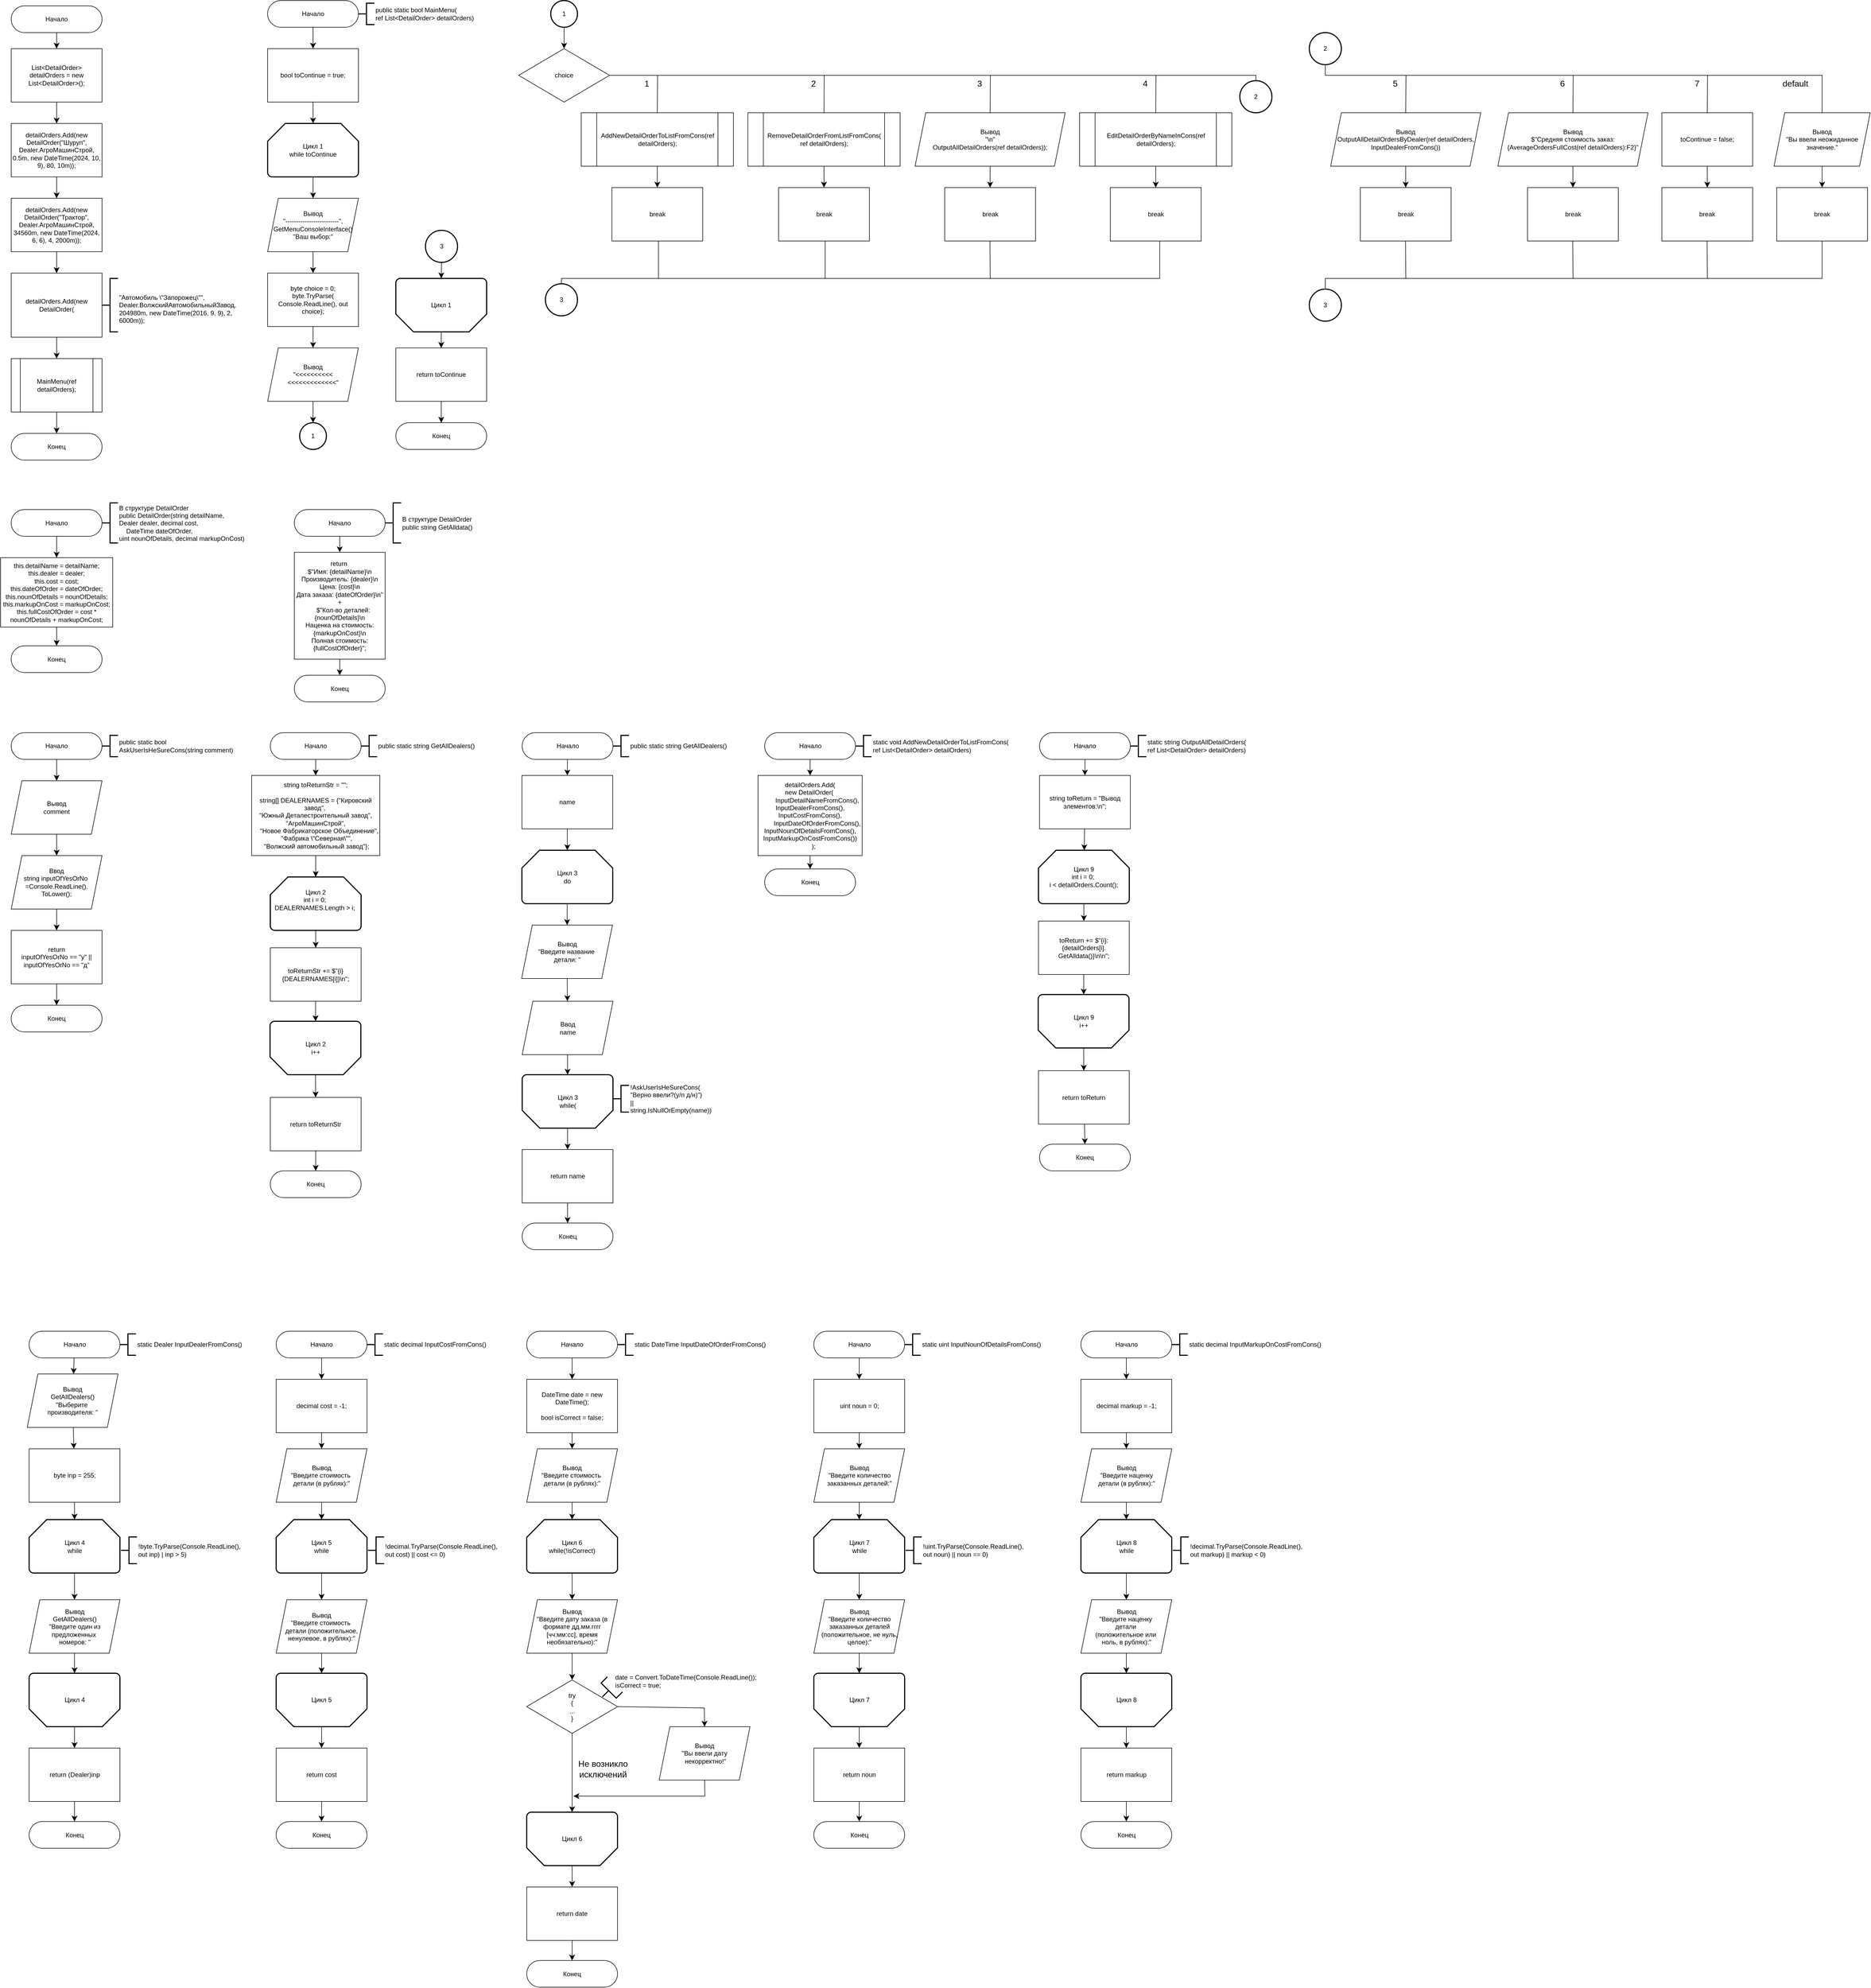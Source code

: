 <mxfile version="24.7.17">
  <diagram id="C5RBs43oDa-KdzZeNtuy" name="Page-1">
    <mxGraphModel dx="1885" dy="1044" grid="1" gridSize="10" guides="1" tooltips="1" connect="1" arrows="1" fold="1" page="1" pageScale="1" pageWidth="827" pageHeight="1169" math="0" shadow="0">
      <root>
        <mxCell id="WIyWlLk6GJQsqaUBKTNV-0" />
        <mxCell id="WIyWlLk6GJQsqaUBKTNV-1" parent="WIyWlLk6GJQsqaUBKTNV-0" />
        <mxCell id="9PLe9MvCkXH3ZjerRx3k-10" style="edgeStyle=none;curved=1;rounded=0;orthogonalLoop=1;jettySize=auto;html=1;exitX=0.5;exitY=1;exitDx=0;exitDy=0;entryX=0.5;entryY=0;entryDx=0;entryDy=0;fontSize=12;startSize=8;endSize=8;" edge="1" parent="WIyWlLk6GJQsqaUBKTNV-1" source="9PLe9MvCkXH3ZjerRx3k-1" target="9PLe9MvCkXH3ZjerRx3k-2">
          <mxGeometry relative="1" as="geometry" />
        </mxCell>
        <mxCell id="9PLe9MvCkXH3ZjerRx3k-1" value="Начало" style="rounded=1;whiteSpace=wrap;html=1;arcSize=50;" vertex="1" parent="WIyWlLk6GJQsqaUBKTNV-1">
          <mxGeometry x="40" y="40" width="170" height="50" as="geometry" />
        </mxCell>
        <mxCell id="9PLe9MvCkXH3ZjerRx3k-11" style="edgeStyle=none;curved=1;rounded=0;orthogonalLoop=1;jettySize=auto;html=1;exitX=0.5;exitY=1;exitDx=0;exitDy=0;entryX=0.5;entryY=0;entryDx=0;entryDy=0;fontSize=12;startSize=8;endSize=8;" edge="1" parent="WIyWlLk6GJQsqaUBKTNV-1" source="9PLe9MvCkXH3ZjerRx3k-2" target="9PLe9MvCkXH3ZjerRx3k-3">
          <mxGeometry relative="1" as="geometry" />
        </mxCell>
        <mxCell id="9PLe9MvCkXH3ZjerRx3k-2" value="List&amp;lt;DetailOrder&amp;gt; &lt;br&gt;detailOrders = new List&amp;lt;DetailOrder&amp;gt;();" style="rounded=0;whiteSpace=wrap;html=1;" vertex="1" parent="WIyWlLk6GJQsqaUBKTNV-1">
          <mxGeometry x="40" y="120" width="170" height="100" as="geometry" />
        </mxCell>
        <mxCell id="9PLe9MvCkXH3ZjerRx3k-12" style="edgeStyle=none;curved=1;rounded=0;orthogonalLoop=1;jettySize=auto;html=1;exitX=0.5;exitY=1;exitDx=0;exitDy=0;entryX=0.5;entryY=0;entryDx=0;entryDy=0;fontSize=12;startSize=8;endSize=8;" edge="1" parent="WIyWlLk6GJQsqaUBKTNV-1" source="9PLe9MvCkXH3ZjerRx3k-3" target="9PLe9MvCkXH3ZjerRx3k-4">
          <mxGeometry relative="1" as="geometry" />
        </mxCell>
        <mxCell id="9PLe9MvCkXH3ZjerRx3k-3" value="detailOrders.Add(new DetailOrder(&quot;Шуруп&quot;, Dealer.АгроМашинСтрой, &lt;br&gt;0.5m, new DateTime(2024, 10, 9), 80, 10m));" style="rounded=0;whiteSpace=wrap;html=1;" vertex="1" parent="WIyWlLk6GJQsqaUBKTNV-1">
          <mxGeometry x="40" y="260" width="170" height="100" as="geometry" />
        </mxCell>
        <mxCell id="9PLe9MvCkXH3ZjerRx3k-13" value="" style="edgeStyle=none;curved=1;rounded=0;orthogonalLoop=1;jettySize=auto;html=1;fontSize=12;startSize=8;endSize=8;" edge="1" parent="WIyWlLk6GJQsqaUBKTNV-1" source="9PLe9MvCkXH3ZjerRx3k-4" target="9PLe9MvCkXH3ZjerRx3k-5">
          <mxGeometry relative="1" as="geometry" />
        </mxCell>
        <mxCell id="9PLe9MvCkXH3ZjerRx3k-4" value="detailOrders.Add(new DetailOrder(&quot;Трактор&quot;, Dealer.АгроМашинСтрой, 34560m, new DateTime(2024, 6, 6), 4, 2000m));" style="rounded=0;whiteSpace=wrap;html=1;" vertex="1" parent="WIyWlLk6GJQsqaUBKTNV-1">
          <mxGeometry x="40" y="400" width="170" height="100" as="geometry" />
        </mxCell>
        <mxCell id="9PLe9MvCkXH3ZjerRx3k-15" value="" style="edgeStyle=none;curved=1;rounded=0;orthogonalLoop=1;jettySize=auto;html=1;fontSize=12;startSize=8;endSize=8;" edge="1" parent="WIyWlLk6GJQsqaUBKTNV-1" source="9PLe9MvCkXH3ZjerRx3k-6" target="9PLe9MvCkXH3ZjerRx3k-8">
          <mxGeometry relative="1" as="geometry" />
        </mxCell>
        <mxCell id="9PLe9MvCkXH3ZjerRx3k-6" value="MainMenu(ref detailOrders);" style="shape=process;whiteSpace=wrap;html=1;backgroundOutline=1;" vertex="1" parent="WIyWlLk6GJQsqaUBKTNV-1">
          <mxGeometry x="40" y="700" width="170" height="100" as="geometry" />
        </mxCell>
        <mxCell id="9PLe9MvCkXH3ZjerRx3k-8" value="Конец" style="rounded=1;whiteSpace=wrap;html=1;arcSize=50;" vertex="1" parent="WIyWlLk6GJQsqaUBKTNV-1">
          <mxGeometry x="40" y="840" width="170" height="50" as="geometry" />
        </mxCell>
        <mxCell id="9PLe9MvCkXH3ZjerRx3k-9" value="" style="group" vertex="1" connectable="0" parent="WIyWlLk6GJQsqaUBKTNV-1">
          <mxGeometry x="40" y="540" width="200" height="120" as="geometry" />
        </mxCell>
        <mxCell id="9PLe9MvCkXH3ZjerRx3k-5" value="detailOrders.Add(new DetailOrder(" style="rounded=0;whiteSpace=wrap;html=1;" vertex="1" parent="9PLe9MvCkXH3ZjerRx3k-9">
          <mxGeometry width="170" height="120" as="geometry" />
        </mxCell>
        <mxCell id="9PLe9MvCkXH3ZjerRx3k-7" value="&lt;div&gt;&lt;br&gt;&lt;/div&gt;&lt;div&gt;&lt;span style=&quot;text-align: center; text-wrap: wrap;&quot;&gt;&quot;Автомобиль \&quot;Запорожец\&quot;&quot;, Dealer.&lt;/span&gt;&lt;span style=&quot;text-align: center; text-wrap: wrap; background-color: initial;&quot;&gt;ВолжскийАвтомобильныйЗавод, &lt;br&gt;204980m, new DateTime(2016, 9, 9), 2, 6000m));&lt;/span&gt;&lt;br&gt;&lt;/div&gt;" style="strokeWidth=2;html=1;shape=mxgraph.flowchart.annotation_2;align=left;labelPosition=right;pointerEvents=1;" vertex="1" parent="9PLe9MvCkXH3ZjerRx3k-9">
          <mxGeometry x="170" y="10" width="30" height="100" as="geometry" />
        </mxCell>
        <mxCell id="9PLe9MvCkXH3ZjerRx3k-14" value="" style="edgeStyle=none;curved=1;rounded=0;orthogonalLoop=1;jettySize=auto;html=1;fontSize=12;startSize=8;endSize=8;" edge="1" parent="WIyWlLk6GJQsqaUBKTNV-1" source="9PLe9MvCkXH3ZjerRx3k-5" target="9PLe9MvCkXH3ZjerRx3k-6">
          <mxGeometry relative="1" as="geometry" />
        </mxCell>
        <mxCell id="9PLe9MvCkXH3ZjerRx3k-21" value="" style="group" vertex="1" connectable="0" parent="WIyWlLk6GJQsqaUBKTNV-1">
          <mxGeometry x="520" y="40" width="200" height="50" as="geometry" />
        </mxCell>
        <mxCell id="9PLe9MvCkXH3ZjerRx3k-17" value="Начало" style="rounded=1;whiteSpace=wrap;html=1;arcSize=50;" vertex="1" parent="9PLe9MvCkXH3ZjerRx3k-21">
          <mxGeometry y="-10" width="170" height="50" as="geometry" />
        </mxCell>
        <mxCell id="9PLe9MvCkXH3ZjerRx3k-20" value="&lt;div&gt;public static bool MainMenu(&amp;nbsp;&lt;/div&gt;&lt;div&gt;ref List&amp;lt;DetailOrder&amp;gt; detailOrders)&lt;br&gt;&lt;/div&gt;" style="strokeWidth=2;html=1;shape=mxgraph.flowchart.annotation_2;align=left;labelPosition=right;pointerEvents=1;" vertex="1" parent="9PLe9MvCkXH3ZjerRx3k-21">
          <mxGeometry x="170" y="-5" width="30" height="40" as="geometry" />
        </mxCell>
        <mxCell id="9PLe9MvCkXH3ZjerRx3k-35" value="" style="edgeStyle=none;curved=1;rounded=0;orthogonalLoop=1;jettySize=auto;html=1;fontSize=12;startSize=8;endSize=8;" edge="1" parent="WIyWlLk6GJQsqaUBKTNV-1" source="9PLe9MvCkXH3ZjerRx3k-22" target="9PLe9MvCkXH3ZjerRx3k-23">
          <mxGeometry relative="1" as="geometry" />
        </mxCell>
        <mxCell id="9PLe9MvCkXH3ZjerRx3k-22" value="&lt;div&gt;Вывод&lt;br&gt;&quot;-------------------------&quot;,&lt;/div&gt;&lt;div&gt;GetMenuConsoleInterface()&lt;/div&gt;&lt;div&gt;&quot;Ваш выбор:&quot;&lt;/div&gt;" style="shape=parallelogram;perimeter=parallelogramPerimeter;whiteSpace=wrap;html=1;fixedSize=1;" vertex="1" parent="WIyWlLk6GJQsqaUBKTNV-1">
          <mxGeometry x="520" y="400" width="170" height="100" as="geometry" />
        </mxCell>
        <mxCell id="9PLe9MvCkXH3ZjerRx3k-34" value="" style="edgeStyle=none;curved=1;rounded=0;orthogonalLoop=1;jettySize=auto;html=1;fontSize=12;startSize=8;endSize=8;" edge="1" parent="WIyWlLk6GJQsqaUBKTNV-1" source="9PLe9MvCkXH3ZjerRx3k-23" target="9PLe9MvCkXH3ZjerRx3k-24">
          <mxGeometry relative="1" as="geometry" />
        </mxCell>
        <mxCell id="9PLe9MvCkXH3ZjerRx3k-23" value="&lt;div&gt;byte choice = 0;&lt;/div&gt;&lt;div&gt;byte.TryParse(&lt;br&gt;Console.ReadLine(), out choice);&lt;/div&gt;" style="rounded=0;whiteSpace=wrap;html=1;" vertex="1" parent="WIyWlLk6GJQsqaUBKTNV-1">
          <mxGeometry x="520" y="540" width="170" height="100" as="geometry" />
        </mxCell>
        <mxCell id="9PLe9MvCkXH3ZjerRx3k-24" value="Вывод&lt;br&gt;&quot;&amp;lt;&amp;lt;&amp;lt;&amp;lt;&amp;lt;&amp;lt;&amp;lt;&amp;lt;&amp;lt;&amp;lt;&lt;br&gt;&amp;lt;&amp;lt;&amp;lt;&amp;lt;&amp;lt;&amp;lt;&amp;lt;&amp;lt;&amp;lt;&amp;lt;&amp;lt;&amp;lt;&amp;lt;&quot;" style="shape=parallelogram;perimeter=parallelogramPerimeter;whiteSpace=wrap;html=1;fixedSize=1;" vertex="1" parent="WIyWlLk6GJQsqaUBKTNV-1">
          <mxGeometry x="520" y="680" width="170" height="100" as="geometry" />
        </mxCell>
        <mxCell id="9PLe9MvCkXH3ZjerRx3k-25" value="choice" style="rhombus;whiteSpace=wrap;html=1;" vertex="1" parent="WIyWlLk6GJQsqaUBKTNV-1">
          <mxGeometry x="990" y="120" width="170" height="100" as="geometry" />
        </mxCell>
        <mxCell id="9PLe9MvCkXH3ZjerRx3k-36" value="" style="edgeStyle=none;curved=1;rounded=0;orthogonalLoop=1;jettySize=auto;html=1;fontSize=12;startSize=8;endSize=8;" edge="1" parent="WIyWlLk6GJQsqaUBKTNV-1" source="9PLe9MvCkXH3ZjerRx3k-28" target="9PLe9MvCkXH3ZjerRx3k-22">
          <mxGeometry relative="1" as="geometry" />
        </mxCell>
        <mxCell id="9PLe9MvCkXH3ZjerRx3k-28" value="&lt;div&gt;Цикл 1&lt;/div&gt;while&amp;nbsp;toContinue" style="strokeWidth=2;html=1;shape=mxgraph.flowchart.loop_limit;whiteSpace=wrap;" vertex="1" parent="WIyWlLk6GJQsqaUBKTNV-1">
          <mxGeometry x="520" y="260" width="170" height="100" as="geometry" />
        </mxCell>
        <mxCell id="9PLe9MvCkXH3ZjerRx3k-37" value="" style="edgeStyle=none;curved=1;rounded=0;orthogonalLoop=1;jettySize=auto;html=1;fontSize=12;startSize=8;endSize=8;" edge="1" parent="WIyWlLk6GJQsqaUBKTNV-1" source="9PLe9MvCkXH3ZjerRx3k-29" target="9PLe9MvCkXH3ZjerRx3k-28">
          <mxGeometry relative="1" as="geometry" />
        </mxCell>
        <mxCell id="9PLe9MvCkXH3ZjerRx3k-29" value="bool toContinue = true;" style="rounded=0;whiteSpace=wrap;html=1;" vertex="1" parent="WIyWlLk6GJQsqaUBKTNV-1">
          <mxGeometry x="520" y="120" width="170" height="100" as="geometry" />
        </mxCell>
        <mxCell id="9PLe9MvCkXH3ZjerRx3k-32" value="1" style="strokeWidth=2;html=1;shape=mxgraph.flowchart.start_2;whiteSpace=wrap;" vertex="1" parent="WIyWlLk6GJQsqaUBKTNV-1">
          <mxGeometry x="580" y="820" width="50" height="50" as="geometry" />
        </mxCell>
        <mxCell id="9PLe9MvCkXH3ZjerRx3k-33" style="edgeStyle=none;curved=1;rounded=0;orthogonalLoop=1;jettySize=auto;html=1;exitX=0.5;exitY=1;exitDx=0;exitDy=0;entryX=0.5;entryY=0;entryDx=0;entryDy=0;entryPerimeter=0;fontSize=12;startSize=8;endSize=8;" edge="1" parent="WIyWlLk6GJQsqaUBKTNV-1" source="9PLe9MvCkXH3ZjerRx3k-24" target="9PLe9MvCkXH3ZjerRx3k-32">
          <mxGeometry relative="1" as="geometry" />
        </mxCell>
        <mxCell id="9PLe9MvCkXH3ZjerRx3k-38" value="" style="edgeStyle=none;curved=1;rounded=0;orthogonalLoop=1;jettySize=auto;html=1;fontSize=12;startSize=8;endSize=8;" edge="1" parent="WIyWlLk6GJQsqaUBKTNV-1" source="9PLe9MvCkXH3ZjerRx3k-17" target="9PLe9MvCkXH3ZjerRx3k-29">
          <mxGeometry relative="1" as="geometry" />
        </mxCell>
        <mxCell id="9PLe9MvCkXH3ZjerRx3k-40" value="" style="edgeStyle=none;curved=1;rounded=0;orthogonalLoop=1;jettySize=auto;html=1;fontSize=12;startSize=8;endSize=8;" edge="1" parent="WIyWlLk6GJQsqaUBKTNV-1" source="9PLe9MvCkXH3ZjerRx3k-39" target="9PLe9MvCkXH3ZjerRx3k-25">
          <mxGeometry relative="1" as="geometry" />
        </mxCell>
        <mxCell id="9PLe9MvCkXH3ZjerRx3k-39" value="1" style="strokeWidth=2;html=1;shape=mxgraph.flowchart.start_2;whiteSpace=wrap;" vertex="1" parent="WIyWlLk6GJQsqaUBKTNV-1">
          <mxGeometry x="1050" y="30" width="50" height="50" as="geometry" />
        </mxCell>
        <mxCell id="9PLe9MvCkXH3ZjerRx3k-44" value="" style="endArrow=none;html=1;rounded=0;fontSize=12;startSize=8;endSize=8;curved=1;exitX=0.5;exitY=0;exitDx=0;exitDy=0;" edge="1" parent="WIyWlLk6GJQsqaUBKTNV-1" source="9PLe9MvCkXH3ZjerRx3k-46">
          <mxGeometry width="50" height="50" relative="1" as="geometry">
            <mxPoint x="1250" y="240" as="sourcePoint" />
            <mxPoint x="1250" y="170" as="targetPoint" />
          </mxGeometry>
        </mxCell>
        <mxCell id="9PLe9MvCkXH3ZjerRx3k-45" value="1" style="text;strokeColor=none;fillColor=none;html=1;align=center;verticalAlign=middle;whiteSpace=wrap;rounded=0;fontSize=16;" vertex="1" parent="WIyWlLk6GJQsqaUBKTNV-1">
          <mxGeometry x="1200" y="170" width="60" height="30" as="geometry" />
        </mxCell>
        <mxCell id="9PLe9MvCkXH3ZjerRx3k-53" style="edgeStyle=none;curved=1;rounded=0;orthogonalLoop=1;jettySize=auto;html=1;entryX=0.5;entryY=0;entryDx=0;entryDy=0;fontSize=12;startSize=8;endSize=8;" edge="1" parent="WIyWlLk6GJQsqaUBKTNV-1" source="9PLe9MvCkXH3ZjerRx3k-46" target="9PLe9MvCkXH3ZjerRx3k-52">
          <mxGeometry relative="1" as="geometry" />
        </mxCell>
        <mxCell id="9PLe9MvCkXH3ZjerRx3k-46" value="AddNewDetailOrder&lt;span style=&quot;background-color: initial;&quot;&gt;ToListFromCons(ref detailOrders);&lt;/span&gt;" style="shape=process;whiteSpace=wrap;html=1;backgroundOutline=1;" vertex="1" parent="WIyWlLk6GJQsqaUBKTNV-1">
          <mxGeometry x="1107" y="240" width="285" height="100" as="geometry" />
        </mxCell>
        <mxCell id="9PLe9MvCkXH3ZjerRx3k-49" value="" style="endArrow=none;html=1;rounded=0;fontSize=12;startSize=8;endSize=8;curved=1;exitX=0.5;exitY=0;exitDx=0;exitDy=0;" edge="1" parent="WIyWlLk6GJQsqaUBKTNV-1" source="9PLe9MvCkXH3ZjerRx3k-51">
          <mxGeometry width="50" height="50" relative="1" as="geometry">
            <mxPoint x="1562" y="240" as="sourcePoint" />
            <mxPoint x="1562" y="170" as="targetPoint" />
          </mxGeometry>
        </mxCell>
        <mxCell id="9PLe9MvCkXH3ZjerRx3k-50" value="2" style="text;strokeColor=none;fillColor=none;html=1;align=center;verticalAlign=middle;whiteSpace=wrap;rounded=0;fontSize=16;" vertex="1" parent="WIyWlLk6GJQsqaUBKTNV-1">
          <mxGeometry x="1512" y="170" width="60" height="30" as="geometry" />
        </mxCell>
        <mxCell id="9PLe9MvCkXH3ZjerRx3k-55" style="edgeStyle=none;curved=1;rounded=0;orthogonalLoop=1;jettySize=auto;html=1;entryX=0.5;entryY=0;entryDx=0;entryDy=0;fontSize=12;startSize=8;endSize=8;" edge="1" parent="WIyWlLk6GJQsqaUBKTNV-1" source="9PLe9MvCkXH3ZjerRx3k-51" target="9PLe9MvCkXH3ZjerRx3k-54">
          <mxGeometry relative="1" as="geometry" />
        </mxCell>
        <mxCell id="9PLe9MvCkXH3ZjerRx3k-51" value="RemoveDetailOrderFromListFromCons(&lt;div&gt;ref detailOrders);&lt;br&gt;&lt;/div&gt;" style="shape=process;whiteSpace=wrap;html=1;backgroundOutline=1;" vertex="1" parent="WIyWlLk6GJQsqaUBKTNV-1">
          <mxGeometry x="1419" y="240" width="285" height="100" as="geometry" />
        </mxCell>
        <mxCell id="9PLe9MvCkXH3ZjerRx3k-52" value="break" style="rounded=0;whiteSpace=wrap;html=1;" vertex="1" parent="WIyWlLk6GJQsqaUBKTNV-1">
          <mxGeometry x="1164.5" y="380" width="170" height="100" as="geometry" />
        </mxCell>
        <mxCell id="9PLe9MvCkXH3ZjerRx3k-54" value="break" style="rounded=0;whiteSpace=wrap;html=1;" vertex="1" parent="WIyWlLk6GJQsqaUBKTNV-1">
          <mxGeometry x="1476.5" y="380" width="170" height="100" as="geometry" />
        </mxCell>
        <mxCell id="9PLe9MvCkXH3ZjerRx3k-56" value="" style="endArrow=none;html=1;rounded=0;fontSize=12;startSize=8;endSize=8;curved=1;exitX=0.5;exitY=0;exitDx=0;exitDy=0;" edge="1" parent="WIyWlLk6GJQsqaUBKTNV-1">
          <mxGeometry width="50" height="50" relative="1" as="geometry">
            <mxPoint x="1872.5" y="240" as="sourcePoint" />
            <mxPoint x="1873" y="170" as="targetPoint" />
          </mxGeometry>
        </mxCell>
        <mxCell id="9PLe9MvCkXH3ZjerRx3k-57" value="3" style="text;strokeColor=none;fillColor=none;html=1;align=center;verticalAlign=middle;whiteSpace=wrap;rounded=0;fontSize=16;" vertex="1" parent="WIyWlLk6GJQsqaUBKTNV-1">
          <mxGeometry x="1823" y="170" width="60" height="30" as="geometry" />
        </mxCell>
        <mxCell id="9PLe9MvCkXH3ZjerRx3k-60" value="break" style="rounded=0;whiteSpace=wrap;html=1;" vertex="1" parent="WIyWlLk6GJQsqaUBKTNV-1">
          <mxGeometry x="1787.5" y="380" width="170" height="100" as="geometry" />
        </mxCell>
        <mxCell id="9PLe9MvCkXH3ZjerRx3k-64" style="edgeStyle=none;curved=1;rounded=0;orthogonalLoop=1;jettySize=auto;html=1;entryX=0.5;entryY=0;entryDx=0;entryDy=0;fontSize=12;startSize=8;endSize=8;" edge="1" parent="WIyWlLk6GJQsqaUBKTNV-1" source="9PLe9MvCkXH3ZjerRx3k-61" target="9PLe9MvCkXH3ZjerRx3k-60">
          <mxGeometry relative="1" as="geometry" />
        </mxCell>
        <mxCell id="9PLe9MvCkXH3ZjerRx3k-61" value="&lt;div&gt;Вывод&lt;/div&gt;&lt;div&gt;&quot;\n&quot;&lt;/div&gt;&lt;div&gt;OutputAllDetailOrders(ref detailOrders));&lt;/div&gt;" style="shape=parallelogram;perimeter=parallelogramPerimeter;whiteSpace=wrap;html=1;fixedSize=1;" vertex="1" parent="WIyWlLk6GJQsqaUBKTNV-1">
          <mxGeometry x="1732" y="240" width="281" height="100" as="geometry" />
        </mxCell>
        <mxCell id="9PLe9MvCkXH3ZjerRx3k-68" value="" style="endArrow=none;html=1;rounded=0;fontSize=12;startSize=8;endSize=8;curved=1;exitX=0.5;exitY=0;exitDx=0;exitDy=0;" edge="1" parent="WIyWlLk6GJQsqaUBKTNV-1" source="9PLe9MvCkXH3ZjerRx3k-71">
          <mxGeometry width="50" height="50" relative="1" as="geometry">
            <mxPoint x="2183" y="240" as="sourcePoint" />
            <mxPoint x="2183" y="170" as="targetPoint" />
          </mxGeometry>
        </mxCell>
        <mxCell id="9PLe9MvCkXH3ZjerRx3k-69" value="4" style="text;strokeColor=none;fillColor=none;html=1;align=center;verticalAlign=middle;whiteSpace=wrap;rounded=0;fontSize=16;" vertex="1" parent="WIyWlLk6GJQsqaUBKTNV-1">
          <mxGeometry x="2133" y="170" width="60" height="30" as="geometry" />
        </mxCell>
        <mxCell id="9PLe9MvCkXH3ZjerRx3k-70" style="edgeStyle=none;curved=1;rounded=0;orthogonalLoop=1;jettySize=auto;html=1;entryX=0.5;entryY=0;entryDx=0;entryDy=0;fontSize=12;startSize=8;endSize=8;" edge="1" parent="WIyWlLk6GJQsqaUBKTNV-1" source="9PLe9MvCkXH3ZjerRx3k-71" target="9PLe9MvCkXH3ZjerRx3k-72">
          <mxGeometry relative="1" as="geometry" />
        </mxCell>
        <mxCell id="9PLe9MvCkXH3ZjerRx3k-71" value="&lt;div&gt;EditDetailOrderByNameInCons(ref detailOrders);&lt;br&gt;&lt;/div&gt;" style="shape=process;whiteSpace=wrap;html=1;backgroundOutline=1;" vertex="1" parent="WIyWlLk6GJQsqaUBKTNV-1">
          <mxGeometry x="2040" y="240" width="285" height="100" as="geometry" />
        </mxCell>
        <mxCell id="9PLe9MvCkXH3ZjerRx3k-72" value="break" style="rounded=0;whiteSpace=wrap;html=1;" vertex="1" parent="WIyWlLk6GJQsqaUBKTNV-1">
          <mxGeometry x="2097.5" y="380" width="170" height="100" as="geometry" />
        </mxCell>
        <mxCell id="9PLe9MvCkXH3ZjerRx3k-79" value="" style="endArrow=none;html=1;rounded=0;fontSize=12;startSize=8;endSize=8;curved=1;exitX=0.5;exitY=0;exitDx=0;exitDy=0;" edge="1" parent="WIyWlLk6GJQsqaUBKTNV-1">
          <mxGeometry width="50" height="50" relative="1" as="geometry">
            <mxPoint x="2650.5" y="240" as="sourcePoint" />
            <mxPoint x="2651" y="170" as="targetPoint" />
          </mxGeometry>
        </mxCell>
        <mxCell id="9PLe9MvCkXH3ZjerRx3k-80" value="5" style="text;strokeColor=none;fillColor=none;html=1;align=center;verticalAlign=middle;whiteSpace=wrap;rounded=0;fontSize=16;" vertex="1" parent="WIyWlLk6GJQsqaUBKTNV-1">
          <mxGeometry x="2601" y="170" width="60" height="30" as="geometry" />
        </mxCell>
        <mxCell id="9PLe9MvCkXH3ZjerRx3k-81" value="break" style="rounded=0;whiteSpace=wrap;html=1;" vertex="1" parent="WIyWlLk6GJQsqaUBKTNV-1">
          <mxGeometry x="2565.5" y="380" width="170" height="100" as="geometry" />
        </mxCell>
        <mxCell id="9PLe9MvCkXH3ZjerRx3k-82" style="edgeStyle=none;curved=1;rounded=0;orthogonalLoop=1;jettySize=auto;html=1;entryX=0.5;entryY=0;entryDx=0;entryDy=0;fontSize=12;startSize=8;endSize=8;" edge="1" parent="WIyWlLk6GJQsqaUBKTNV-1" source="9PLe9MvCkXH3ZjerRx3k-83" target="9PLe9MvCkXH3ZjerRx3k-81">
          <mxGeometry relative="1" as="geometry" />
        </mxCell>
        <mxCell id="9PLe9MvCkXH3ZjerRx3k-83" value="&lt;div&gt;Вывод&lt;/div&gt;&lt;div&gt;OutputAllDetailOrdersByDealer(ref detailOrders, InputDealerFromCons())&lt;br&gt;&lt;/div&gt;" style="shape=parallelogram;perimeter=parallelogramPerimeter;whiteSpace=wrap;html=1;fixedSize=1;" vertex="1" parent="WIyWlLk6GJQsqaUBKTNV-1">
          <mxGeometry x="2510" y="240" width="281" height="100" as="geometry" />
        </mxCell>
        <mxCell id="9PLe9MvCkXH3ZjerRx3k-84" value="" style="endArrow=none;html=1;rounded=0;fontSize=12;startSize=8;endSize=8;curved=1;exitX=0.5;exitY=0;exitDx=0;exitDy=0;" edge="1" parent="WIyWlLk6GJQsqaUBKTNV-1">
          <mxGeometry width="50" height="50" relative="1" as="geometry">
            <mxPoint x="2963.5" y="240" as="sourcePoint" />
            <mxPoint x="2964" y="170" as="targetPoint" />
          </mxGeometry>
        </mxCell>
        <mxCell id="9PLe9MvCkXH3ZjerRx3k-85" value="6" style="text;strokeColor=none;fillColor=none;html=1;align=center;verticalAlign=middle;whiteSpace=wrap;rounded=0;fontSize=16;" vertex="1" parent="WIyWlLk6GJQsqaUBKTNV-1">
          <mxGeometry x="2914" y="170" width="60" height="30" as="geometry" />
        </mxCell>
        <mxCell id="9PLe9MvCkXH3ZjerRx3k-86" value="break" style="rounded=0;whiteSpace=wrap;html=1;" vertex="1" parent="WIyWlLk6GJQsqaUBKTNV-1">
          <mxGeometry x="2878.5" y="380" width="170" height="100" as="geometry" />
        </mxCell>
        <mxCell id="9PLe9MvCkXH3ZjerRx3k-87" style="edgeStyle=none;curved=1;rounded=0;orthogonalLoop=1;jettySize=auto;html=1;entryX=0.5;entryY=0;entryDx=0;entryDy=0;fontSize=12;startSize=8;endSize=8;" edge="1" parent="WIyWlLk6GJQsqaUBKTNV-1" source="9PLe9MvCkXH3ZjerRx3k-88" target="9PLe9MvCkXH3ZjerRx3k-86">
          <mxGeometry relative="1" as="geometry" />
        </mxCell>
        <mxCell id="9PLe9MvCkXH3ZjerRx3k-88" value="&lt;div&gt;Вывод&lt;/div&gt;&lt;div&gt;$&quot;Средняя стоимость заказ: {AverageOrdersFullCost(ref detailOrders):F2}&quot;&lt;br&gt;&lt;/div&gt;" style="shape=parallelogram;perimeter=parallelogramPerimeter;whiteSpace=wrap;html=1;fixedSize=1;" vertex="1" parent="WIyWlLk6GJQsqaUBKTNV-1">
          <mxGeometry x="2823" y="240" width="281" height="100" as="geometry" />
        </mxCell>
        <mxCell id="9PLe9MvCkXH3ZjerRx3k-89" value="" style="endArrow=none;html=1;rounded=0;fontSize=12;startSize=8;endSize=8;curved=1;exitX=0.5;exitY=0;exitDx=0;exitDy=0;" edge="1" parent="WIyWlLk6GJQsqaUBKTNV-1" source="9PLe9MvCkXH3ZjerRx3k-94">
          <mxGeometry width="50" height="50" relative="1" as="geometry">
            <mxPoint x="3215" y="240.0" as="sourcePoint" />
            <mxPoint x="3215.5" y="170" as="targetPoint" />
          </mxGeometry>
        </mxCell>
        <mxCell id="9PLe9MvCkXH3ZjerRx3k-90" value="7" style="text;strokeColor=none;fillColor=none;html=1;align=center;verticalAlign=middle;whiteSpace=wrap;rounded=0;fontSize=16;" vertex="1" parent="WIyWlLk6GJQsqaUBKTNV-1">
          <mxGeometry x="3165.5" y="170" width="60" height="30" as="geometry" />
        </mxCell>
        <mxCell id="9PLe9MvCkXH3ZjerRx3k-91" style="edgeStyle=none;curved=1;rounded=0;orthogonalLoop=1;jettySize=auto;html=1;entryX=0.5;entryY=0;entryDx=0;entryDy=0;fontSize=12;startSize=8;endSize=8;" edge="1" parent="WIyWlLk6GJQsqaUBKTNV-1" target="9PLe9MvCkXH3ZjerRx3k-93">
          <mxGeometry relative="1" as="geometry">
            <mxPoint x="3215" y="340" as="sourcePoint" />
          </mxGeometry>
        </mxCell>
        <mxCell id="9PLe9MvCkXH3ZjerRx3k-93" value="break" style="rounded=0;whiteSpace=wrap;html=1;" vertex="1" parent="WIyWlLk6GJQsqaUBKTNV-1">
          <mxGeometry x="3130" y="380" width="170" height="100" as="geometry" />
        </mxCell>
        <mxCell id="9PLe9MvCkXH3ZjerRx3k-94" value="toContinue = false;" style="rounded=0;whiteSpace=wrap;html=1;" vertex="1" parent="WIyWlLk6GJQsqaUBKTNV-1">
          <mxGeometry x="3130" y="240" width="170" height="100" as="geometry" />
        </mxCell>
        <mxCell id="9PLe9MvCkXH3ZjerRx3k-96" value="default" style="text;strokeColor=none;fillColor=none;html=1;align=center;verticalAlign=middle;whiteSpace=wrap;rounded=0;fontSize=16;" vertex="1" parent="WIyWlLk6GJQsqaUBKTNV-1">
          <mxGeometry x="3350" y="170" width="60" height="30" as="geometry" />
        </mxCell>
        <mxCell id="9PLe9MvCkXH3ZjerRx3k-97" value="break" style="rounded=0;whiteSpace=wrap;html=1;" vertex="1" parent="WIyWlLk6GJQsqaUBKTNV-1">
          <mxGeometry x="3345" y="380" width="170" height="100" as="geometry" />
        </mxCell>
        <mxCell id="9PLe9MvCkXH3ZjerRx3k-98" style="edgeStyle=none;curved=1;rounded=0;orthogonalLoop=1;jettySize=auto;html=1;entryX=0.5;entryY=0;entryDx=0;entryDy=0;fontSize=12;startSize=8;endSize=8;exitX=0.5;exitY=1;exitDx=0;exitDy=0;" edge="1" parent="WIyWlLk6GJQsqaUBKTNV-1" target="9PLe9MvCkXH3ZjerRx3k-97" source="9PLe9MvCkXH3ZjerRx3k-99">
          <mxGeometry relative="1" as="geometry">
            <mxPoint x="3414.5" y="340" as="sourcePoint" />
          </mxGeometry>
        </mxCell>
        <mxCell id="9PLe9MvCkXH3ZjerRx3k-99" value="Вывод&lt;br&gt;&quot;Вы ввели неожиданное значение.&quot;" style="shape=parallelogram;perimeter=parallelogramPerimeter;whiteSpace=wrap;html=1;fixedSize=1;" vertex="1" parent="WIyWlLk6GJQsqaUBKTNV-1">
          <mxGeometry x="3340" y="240" width="180" height="100" as="geometry" />
        </mxCell>
        <mxCell id="9PLe9MvCkXH3ZjerRx3k-117" value="" style="endArrow=none;html=1;rounded=0;fontSize=12;startSize=8;endSize=8;curved=1;exitX=0.5;exitY=0;exitDx=0;exitDy=0;" edge="1" parent="WIyWlLk6GJQsqaUBKTNV-1">
          <mxGeometry width="50" height="50" relative="1" as="geometry">
            <mxPoint x="1251.667" y="480" as="sourcePoint" />
            <mxPoint x="1251.667" y="550" as="targetPoint" />
          </mxGeometry>
        </mxCell>
        <mxCell id="9PLe9MvCkXH3ZjerRx3k-119" value="" style="endArrow=none;html=1;rounded=0;fontSize=12;startSize=8;endSize=8;curved=1;exitX=0.5;exitY=0;exitDx=0;exitDy=0;" edge="1" parent="WIyWlLk6GJQsqaUBKTNV-1">
          <mxGeometry width="50" height="50" relative="1" as="geometry">
            <mxPoint x="1563.667" y="480" as="sourcePoint" />
            <mxPoint x="1563.667" y="550" as="targetPoint" />
          </mxGeometry>
        </mxCell>
        <mxCell id="9PLe9MvCkXH3ZjerRx3k-121" value="" style="endArrow=none;html=1;rounded=0;fontSize=12;startSize=8;endSize=8;curved=1;exitX=0.5;exitY=0;exitDx=0;exitDy=0;" edge="1" parent="WIyWlLk6GJQsqaUBKTNV-1">
          <mxGeometry width="50" height="50" relative="1" as="geometry">
            <mxPoint x="1872.167" y="480" as="sourcePoint" />
            <mxPoint x="1872.667" y="550" as="targetPoint" />
          </mxGeometry>
        </mxCell>
        <mxCell id="9PLe9MvCkXH3ZjerRx3k-123" value="" style="endArrow=none;html=1;rounded=0;fontSize=12;startSize=8;endSize=8;curved=1;" edge="1" parent="WIyWlLk6GJQsqaUBKTNV-1">
          <mxGeometry width="50" height="50" relative="1" as="geometry">
            <mxPoint x="2190" y="480" as="sourcePoint" />
            <mxPoint x="2190" y="550" as="targetPoint" />
          </mxGeometry>
        </mxCell>
        <mxCell id="9PLe9MvCkXH3ZjerRx3k-125" value="" style="endArrow=none;html=1;rounded=0;fontSize=12;startSize=8;endSize=8;curved=1;exitX=0.5;exitY=0;exitDx=0;exitDy=0;" edge="1" parent="WIyWlLk6GJQsqaUBKTNV-1">
          <mxGeometry width="50" height="50" relative="1" as="geometry">
            <mxPoint x="2650.167" y="480" as="sourcePoint" />
            <mxPoint x="2650.667" y="550" as="targetPoint" />
          </mxGeometry>
        </mxCell>
        <mxCell id="9PLe9MvCkXH3ZjerRx3k-127" value="" style="endArrow=none;html=1;rounded=0;fontSize=12;startSize=8;endSize=8;curved=1;exitX=0.5;exitY=0;exitDx=0;exitDy=0;" edge="1" parent="WIyWlLk6GJQsqaUBKTNV-1">
          <mxGeometry width="50" height="50" relative="1" as="geometry">
            <mxPoint x="2963.167" y="480" as="sourcePoint" />
            <mxPoint x="2963.667" y="550" as="targetPoint" />
          </mxGeometry>
        </mxCell>
        <mxCell id="9PLe9MvCkXH3ZjerRx3k-129" value="" style="endArrow=none;html=1;rounded=0;fontSize=12;startSize=8;endSize=8;curved=1;exitX=0.5;exitY=0;exitDx=0;exitDy=0;" edge="1" parent="WIyWlLk6GJQsqaUBKTNV-1">
          <mxGeometry width="50" height="50" relative="1" as="geometry">
            <mxPoint x="3214.667" y="480" as="sourcePoint" />
            <mxPoint x="3215.167" y="550" as="targetPoint" />
          </mxGeometry>
        </mxCell>
        <mxCell id="9PLe9MvCkXH3ZjerRx3k-140" style="edgeStyle=none;curved=1;rounded=0;orthogonalLoop=1;jettySize=auto;html=1;entryX=0.5;entryY=0;entryDx=0;entryDy=0;fontSize=12;startSize=8;endSize=8;" edge="1" parent="WIyWlLk6GJQsqaUBKTNV-1" source="9PLe9MvCkXH3ZjerRx3k-136" target="9PLe9MvCkXH3ZjerRx3k-138">
          <mxGeometry relative="1" as="geometry" />
        </mxCell>
        <mxCell id="9PLe9MvCkXH3ZjerRx3k-136" value="return toContinue" style="rounded=0;whiteSpace=wrap;html=1;" vertex="1" parent="WIyWlLk6GJQsqaUBKTNV-1">
          <mxGeometry x="760" y="680" width="170" height="100" as="geometry" />
        </mxCell>
        <mxCell id="9PLe9MvCkXH3ZjerRx3k-138" value="Конец" style="rounded=1;whiteSpace=wrap;html=1;arcSize=50;" vertex="1" parent="WIyWlLk6GJQsqaUBKTNV-1">
          <mxGeometry x="760" y="820" width="170" height="50" as="geometry" />
        </mxCell>
        <mxCell id="9PLe9MvCkXH3ZjerRx3k-141" value="2" style="strokeWidth=2;html=1;shape=mxgraph.flowchart.start_2;whiteSpace=wrap;" vertex="1" parent="WIyWlLk6GJQsqaUBKTNV-1">
          <mxGeometry x="2340" y="180" width="60" height="60" as="geometry" />
        </mxCell>
        <mxCell id="9PLe9MvCkXH3ZjerRx3k-144" value="" style="endArrow=none;html=1;rounded=0;fontSize=12;startSize=8;endSize=8;curved=0;entryX=1;entryY=0.5;entryDx=0;entryDy=0;" edge="1" parent="WIyWlLk6GJQsqaUBKTNV-1" source="9PLe9MvCkXH3ZjerRx3k-141" target="9PLe9MvCkXH3ZjerRx3k-25">
          <mxGeometry width="50" height="50" relative="1" as="geometry">
            <mxPoint x="2180" y="170" as="sourcePoint" />
            <mxPoint x="1260" y="180" as="targetPoint" />
            <Array as="points">
              <mxPoint x="2370" y="170" />
            </Array>
          </mxGeometry>
        </mxCell>
        <mxCell id="9PLe9MvCkXH3ZjerRx3k-145" value="3" style="strokeWidth=2;html=1;shape=mxgraph.flowchart.start_2;whiteSpace=wrap;" vertex="1" parent="WIyWlLk6GJQsqaUBKTNV-1">
          <mxGeometry x="1040" y="560" width="60" height="60" as="geometry" />
        </mxCell>
        <mxCell id="9PLe9MvCkXH3ZjerRx3k-146" value="" style="endArrow=none;html=1;rounded=0;fontSize=12;startSize=8;endSize=8;curved=0;entryX=0.5;entryY=0;entryDx=0;entryDy=0;entryPerimeter=0;" edge="1" parent="WIyWlLk6GJQsqaUBKTNV-1" target="9PLe9MvCkXH3ZjerRx3k-145">
          <mxGeometry width="50" height="50" relative="1" as="geometry">
            <mxPoint x="2190" y="550" as="sourcePoint" />
            <mxPoint x="1080" y="560" as="targetPoint" />
            <Array as="points">
              <mxPoint x="1070" y="550" />
            </Array>
          </mxGeometry>
        </mxCell>
        <mxCell id="9PLe9MvCkXH3ZjerRx3k-148" value="2" style="strokeWidth=2;html=1;shape=mxgraph.flowchart.start_2;whiteSpace=wrap;" vertex="1" parent="WIyWlLk6GJQsqaUBKTNV-1">
          <mxGeometry x="2470" y="90" width="60" height="60" as="geometry" />
        </mxCell>
        <mxCell id="9PLe9MvCkXH3ZjerRx3k-149" value="" style="endArrow=none;html=1;rounded=0;fontSize=12;startSize=8;endSize=8;curved=0;entryX=0.5;entryY=1;entryDx=0;entryDy=0;entryPerimeter=0;exitX=0.5;exitY=0;exitDx=0;exitDy=0;" edge="1" parent="WIyWlLk6GJQsqaUBKTNV-1" source="9PLe9MvCkXH3ZjerRx3k-99" target="9PLe9MvCkXH3ZjerRx3k-148">
          <mxGeometry width="50" height="50" relative="1" as="geometry">
            <mxPoint x="3667" y="190" as="sourcePoint" />
            <mxPoint x="2457" y="180" as="targetPoint" />
            <Array as="points">
              <mxPoint x="3430" y="170" />
              <mxPoint x="2500" y="170" />
            </Array>
          </mxGeometry>
        </mxCell>
        <mxCell id="9PLe9MvCkXH3ZjerRx3k-150" value="3" style="strokeWidth=2;html=1;shape=mxgraph.flowchart.start_2;whiteSpace=wrap;" vertex="1" parent="WIyWlLk6GJQsqaUBKTNV-1">
          <mxGeometry x="2470" y="570" width="60" height="60" as="geometry" />
        </mxCell>
        <mxCell id="9PLe9MvCkXH3ZjerRx3k-151" value="" style="endArrow=none;html=1;rounded=0;fontSize=12;startSize=8;endSize=8;curved=0;entryX=0.5;entryY=0;entryDx=0;entryDy=0;entryPerimeter=0;exitX=0.5;exitY=1;exitDx=0;exitDy=0;" edge="1" parent="WIyWlLk6GJQsqaUBKTNV-1" target="9PLe9MvCkXH3ZjerRx3k-150" source="9PLe9MvCkXH3ZjerRx3k-97">
          <mxGeometry width="50" height="50" relative="1" as="geometry">
            <mxPoint x="3570" y="550" as="sourcePoint" />
            <mxPoint x="2460" y="560" as="targetPoint" />
            <Array as="points">
              <mxPoint x="3430" y="550" />
              <mxPoint x="2500" y="550" />
            </Array>
          </mxGeometry>
        </mxCell>
        <mxCell id="9PLe9MvCkXH3ZjerRx3k-152" value="3" style="strokeWidth=2;html=1;shape=mxgraph.flowchart.start_2;whiteSpace=wrap;" vertex="1" parent="WIyWlLk6GJQsqaUBKTNV-1">
          <mxGeometry x="815.5" y="460" width="60" height="60" as="geometry" />
        </mxCell>
        <mxCell id="9PLe9MvCkXH3ZjerRx3k-155" value="" style="edgeStyle=none;curved=1;rounded=0;orthogonalLoop=1;jettySize=auto;html=1;fontSize=12;startSize=8;endSize=8;" edge="1" parent="WIyWlLk6GJQsqaUBKTNV-1" source="9PLe9MvCkXH3ZjerRx3k-153" target="9PLe9MvCkXH3ZjerRx3k-136">
          <mxGeometry relative="1" as="geometry" />
        </mxCell>
        <mxCell id="9PLe9MvCkXH3ZjerRx3k-153" value="&lt;div&gt;Цикл 1&lt;/div&gt;" style="strokeWidth=2;html=1;shape=mxgraph.flowchart.loop_limit;whiteSpace=wrap;flipV=1;" vertex="1" parent="WIyWlLk6GJQsqaUBKTNV-1">
          <mxGeometry x="760" y="550" width="170" height="100" as="geometry" />
        </mxCell>
        <mxCell id="9PLe9MvCkXH3ZjerRx3k-156" style="edgeStyle=none;curved=1;rounded=0;orthogonalLoop=1;jettySize=auto;html=1;entryX=0.5;entryY=1;entryDx=0;entryDy=0;entryPerimeter=0;fontSize=12;startSize=8;endSize=8;exitX=0.5;exitY=1;exitDx=0;exitDy=0;exitPerimeter=0;" edge="1" parent="WIyWlLk6GJQsqaUBKTNV-1" source="9PLe9MvCkXH3ZjerRx3k-152" target="9PLe9MvCkXH3ZjerRx3k-153">
          <mxGeometry relative="1" as="geometry" />
        </mxCell>
        <mxCell id="9PLe9MvCkXH3ZjerRx3k-170" value="" style="group" vertex="1" connectable="0" parent="WIyWlLk6GJQsqaUBKTNV-1">
          <mxGeometry x="40" y="1410" width="200" height="50" as="geometry" />
        </mxCell>
        <mxCell id="9PLe9MvCkXH3ZjerRx3k-171" value="Начало" style="rounded=1;whiteSpace=wrap;html=1;arcSize=50;" vertex="1" parent="9PLe9MvCkXH3ZjerRx3k-170">
          <mxGeometry y="-10" width="170" height="50" as="geometry" />
        </mxCell>
        <mxCell id="9PLe9MvCkXH3ZjerRx3k-172" value="&lt;div&gt;public static bool &lt;br&gt;AskUserIsHeSureCons(string comment)&lt;br&gt;&lt;/div&gt;" style="strokeWidth=2;html=1;shape=mxgraph.flowchart.annotation_2;align=left;labelPosition=right;pointerEvents=1;" vertex="1" parent="9PLe9MvCkXH3ZjerRx3k-170">
          <mxGeometry x="170" y="-5" width="30" height="40" as="geometry" />
        </mxCell>
        <mxCell id="9PLe9MvCkXH3ZjerRx3k-173" value="Конец" style="rounded=1;whiteSpace=wrap;html=1;arcSize=50;" vertex="1" parent="WIyWlLk6GJQsqaUBKTNV-1">
          <mxGeometry x="40" y="1910" width="170" height="50" as="geometry" />
        </mxCell>
        <mxCell id="9PLe9MvCkXH3ZjerRx3k-181" value="" style="edgeStyle=none;curved=1;rounded=0;orthogonalLoop=1;jettySize=auto;html=1;fontSize=12;startSize=8;endSize=8;" edge="1" parent="WIyWlLk6GJQsqaUBKTNV-1" source="9PLe9MvCkXH3ZjerRx3k-177" target="9PLe9MvCkXH3ZjerRx3k-178">
          <mxGeometry relative="1" as="geometry" />
        </mxCell>
        <mxCell id="9PLe9MvCkXH3ZjerRx3k-177" value="Вывод&lt;div&gt;comment&lt;br&gt;&lt;/div&gt;" style="shape=parallelogram;perimeter=parallelogramPerimeter;whiteSpace=wrap;html=1;fixedSize=1;" vertex="1" parent="WIyWlLk6GJQsqaUBKTNV-1">
          <mxGeometry x="40" y="1490" width="170" height="100" as="geometry" />
        </mxCell>
        <mxCell id="9PLe9MvCkXH3ZjerRx3k-182" value="" style="edgeStyle=none;curved=1;rounded=0;orthogonalLoop=1;jettySize=auto;html=1;fontSize=12;startSize=8;endSize=8;" edge="1" parent="WIyWlLk6GJQsqaUBKTNV-1" source="9PLe9MvCkXH3ZjerRx3k-178" target="9PLe9MvCkXH3ZjerRx3k-179">
          <mxGeometry relative="1" as="geometry" />
        </mxCell>
        <mxCell id="9PLe9MvCkXH3ZjerRx3k-178" value="Ввод&lt;div&gt;string inputOfYesOrNo&amp;nbsp;&lt;/div&gt;&lt;div&gt;=Console.ReadLine().&lt;/div&gt;&lt;div&gt;ToLower();&lt;br&gt;&lt;/div&gt;" style="shape=parallelogram;perimeter=parallelogramPerimeter;whiteSpace=wrap;html=1;fixedSize=1;" vertex="1" parent="WIyWlLk6GJQsqaUBKTNV-1">
          <mxGeometry x="40" y="1630" width="170" height="100" as="geometry" />
        </mxCell>
        <mxCell id="9PLe9MvCkXH3ZjerRx3k-183" value="" style="edgeStyle=none;curved=1;rounded=0;orthogonalLoop=1;jettySize=auto;html=1;fontSize=12;startSize=8;endSize=8;" edge="1" parent="WIyWlLk6GJQsqaUBKTNV-1" source="9PLe9MvCkXH3ZjerRx3k-179" target="9PLe9MvCkXH3ZjerRx3k-173">
          <mxGeometry relative="1" as="geometry" />
        </mxCell>
        <mxCell id="9PLe9MvCkXH3ZjerRx3k-179" value="&lt;div&gt;return&lt;/div&gt;inputOfYesOrNo == &quot;y&quot; || inputOfYesOrNo == &quot;д&quot;" style="rounded=0;whiteSpace=wrap;html=1;" vertex="1" parent="WIyWlLk6GJQsqaUBKTNV-1">
          <mxGeometry x="40" y="1770" width="170" height="100" as="geometry" />
        </mxCell>
        <mxCell id="9PLe9MvCkXH3ZjerRx3k-180" style="edgeStyle=none;curved=1;rounded=0;orthogonalLoop=1;jettySize=auto;html=1;entryX=0.5;entryY=0;entryDx=0;entryDy=0;fontSize=12;startSize=8;endSize=8;" edge="1" parent="WIyWlLk6GJQsqaUBKTNV-1" source="9PLe9MvCkXH3ZjerRx3k-171" target="9PLe9MvCkXH3ZjerRx3k-177">
          <mxGeometry relative="1" as="geometry" />
        </mxCell>
        <mxCell id="9PLe9MvCkXH3ZjerRx3k-187" value="Конец" style="rounded=1;whiteSpace=wrap;html=1;arcSize=50;" vertex="1" parent="WIyWlLk6GJQsqaUBKTNV-1">
          <mxGeometry x="40" y="1237.5" width="170" height="50" as="geometry" />
        </mxCell>
        <mxCell id="9PLe9MvCkXH3ZjerRx3k-192" value="" style="edgeStyle=none;curved=1;rounded=0;orthogonalLoop=1;jettySize=auto;html=1;fontSize=12;startSize=8;endSize=8;" edge="1" parent="WIyWlLk6GJQsqaUBKTNV-1" source="9PLe9MvCkXH3ZjerRx3k-193" target="9PLe9MvCkXH3ZjerRx3k-187">
          <mxGeometry relative="1" as="geometry" />
        </mxCell>
        <mxCell id="9PLe9MvCkXH3ZjerRx3k-194" style="edgeStyle=none;curved=1;rounded=0;orthogonalLoop=1;jettySize=auto;html=1;fontSize=12;startSize=8;endSize=8;entryX=0.5;entryY=0;entryDx=0;entryDy=0;" edge="1" parent="WIyWlLk6GJQsqaUBKTNV-1" source="9PLe9MvCkXH3ZjerRx3k-185" target="9PLe9MvCkXH3ZjerRx3k-193">
          <mxGeometry relative="1" as="geometry">
            <mxPoint x="125" y="1062.5" as="targetPoint" />
          </mxGeometry>
        </mxCell>
        <mxCell id="9PLe9MvCkXH3ZjerRx3k-185" value="Начало" style="rounded=1;whiteSpace=wrap;html=1;arcSize=50;" vertex="1" parent="WIyWlLk6GJQsqaUBKTNV-1">
          <mxGeometry x="40" y="982.5" width="170" height="50" as="geometry" />
        </mxCell>
        <mxCell id="9PLe9MvCkXH3ZjerRx3k-186" value="&lt;div&gt;&lt;div&gt;В структуре DetailOrder&lt;br&gt;public DetailOrder(string detailName,&amp;nbsp;&lt;/div&gt;&lt;div&gt;Dealer dealer, decimal cost,&lt;/div&gt;&lt;div&gt;&amp;nbsp; &amp;nbsp; DateTime dateOfOrder,&amp;nbsp;&lt;/div&gt;&lt;div&gt;uint nounOfDetails, decimal markupOnCost)&lt;/div&gt;&lt;/div&gt;" style="strokeWidth=2;html=1;shape=mxgraph.flowchart.annotation_2;align=left;labelPosition=right;pointerEvents=1;" vertex="1" parent="WIyWlLk6GJQsqaUBKTNV-1">
          <mxGeometry x="210" y="970" width="30" height="75" as="geometry" />
        </mxCell>
        <mxCell id="9PLe9MvCkXH3ZjerRx3k-193" value="&lt;div&gt;this.detailName = detailName;&lt;/div&gt;&lt;div&gt;this.dealer = dealer;&lt;/div&gt;&lt;div&gt;this.cost = cost;&lt;/div&gt;&lt;div&gt;this.dateOfOrder = dateOfOrder;&lt;/div&gt;&lt;div&gt;this.nounOfDetails = nounOfDetails;&lt;/div&gt;&lt;div&gt;this.markupOnCost = markupOnCost;&lt;/div&gt;&lt;div&gt;this.fullCostOfOrder = cost * nounOfDetails + markupOnCost;&lt;/div&gt;" style="rounded=0;whiteSpace=wrap;html=1;align=center;" vertex="1" parent="WIyWlLk6GJQsqaUBKTNV-1">
          <mxGeometry x="20" y="1072.5" width="210" height="130" as="geometry" />
        </mxCell>
        <mxCell id="9PLe9MvCkXH3ZjerRx3k-197" value="Конец" style="rounded=1;whiteSpace=wrap;html=1;arcSize=50;" vertex="1" parent="WIyWlLk6GJQsqaUBKTNV-1">
          <mxGeometry x="570" y="1292.5" width="170" height="50" as="geometry" />
        </mxCell>
        <mxCell id="9PLe9MvCkXH3ZjerRx3k-198" value="" style="edgeStyle=none;curved=1;rounded=0;orthogonalLoop=1;jettySize=auto;html=1;fontSize=12;startSize=8;endSize=8;" edge="1" parent="WIyWlLk6GJQsqaUBKTNV-1" source="9PLe9MvCkXH3ZjerRx3k-202" target="9PLe9MvCkXH3ZjerRx3k-197">
          <mxGeometry relative="1" as="geometry" />
        </mxCell>
        <mxCell id="9PLe9MvCkXH3ZjerRx3k-199" style="edgeStyle=none;curved=1;rounded=0;orthogonalLoop=1;jettySize=auto;html=1;fontSize=12;startSize=8;endSize=8;" edge="1" parent="WIyWlLk6GJQsqaUBKTNV-1" source="9PLe9MvCkXH3ZjerRx3k-200">
          <mxGeometry relative="1" as="geometry">
            <mxPoint x="655" y="1062.5" as="targetPoint" />
          </mxGeometry>
        </mxCell>
        <mxCell id="9PLe9MvCkXH3ZjerRx3k-200" value="Начало" style="rounded=1;whiteSpace=wrap;html=1;arcSize=50;" vertex="1" parent="WIyWlLk6GJQsqaUBKTNV-1">
          <mxGeometry x="570" y="982.5" width="170" height="50" as="geometry" />
        </mxCell>
        <mxCell id="9PLe9MvCkXH3ZjerRx3k-201" value="В структуре DetailOrder&lt;br&gt;public string GetAlldata()" style="strokeWidth=2;html=1;shape=mxgraph.flowchart.annotation_2;align=left;labelPosition=right;pointerEvents=1;" vertex="1" parent="WIyWlLk6GJQsqaUBKTNV-1">
          <mxGeometry x="740" y="970" width="30" height="75" as="geometry" />
        </mxCell>
        <mxCell id="9PLe9MvCkXH3ZjerRx3k-202" value="&lt;div&gt;return&amp;nbsp;&lt;/div&gt;&lt;div&gt;$&quot;Имя: {detailName}\n&lt;/div&gt;&lt;div&gt;Производитель: {dealer}\n&lt;/div&gt;&lt;div&gt;Цена: {cost}\n&lt;/div&gt;&lt;div&gt;Дата заказа: {dateOfOrder}\n&quot; +&lt;/div&gt;&lt;div&gt;&amp;nbsp; &amp;nbsp; $&quot;Кол-во деталей: {nounOfDetails}\n&lt;/div&gt;&lt;div&gt;Наценка на стоимость: {markupOnCost}\n&lt;/div&gt;&lt;div&gt;Полная стоимость: {fullCostOfOrder}&quot;;&lt;/div&gt;" style="rounded=0;whiteSpace=wrap;html=1;align=center;" vertex="1" parent="WIyWlLk6GJQsqaUBKTNV-1">
          <mxGeometry x="570" y="1062.5" width="170" height="200" as="geometry" />
        </mxCell>
        <mxCell id="9PLe9MvCkXH3ZjerRx3k-203" value="" style="group" vertex="1" connectable="0" parent="WIyWlLk6GJQsqaUBKTNV-1">
          <mxGeometry x="525" y="1410" width="200" height="50" as="geometry" />
        </mxCell>
        <mxCell id="9PLe9MvCkXH3ZjerRx3k-204" value="Начало" style="rounded=1;whiteSpace=wrap;html=1;arcSize=50;" vertex="1" parent="9PLe9MvCkXH3ZjerRx3k-203">
          <mxGeometry y="-10" width="170" height="50" as="geometry" />
        </mxCell>
        <mxCell id="9PLe9MvCkXH3ZjerRx3k-205" value="&lt;div&gt;public static string GetAllDealers()&lt;br&gt;&lt;/div&gt;" style="strokeWidth=2;html=1;shape=mxgraph.flowchart.annotation_2;align=left;labelPosition=right;pointerEvents=1;" vertex="1" parent="9PLe9MvCkXH3ZjerRx3k-203">
          <mxGeometry x="170" y="-5" width="30" height="40" as="geometry" />
        </mxCell>
        <mxCell id="9PLe9MvCkXH3ZjerRx3k-206" value="Конец" style="rounded=1;whiteSpace=wrap;html=1;arcSize=50;" vertex="1" parent="WIyWlLk6GJQsqaUBKTNV-1">
          <mxGeometry x="525" y="2220" width="170" height="50" as="geometry" />
        </mxCell>
        <mxCell id="9PLe9MvCkXH3ZjerRx3k-213" style="edgeStyle=none;curved=1;rounded=0;orthogonalLoop=1;jettySize=auto;html=1;entryX=0.5;entryY=0;entryDx=0;entryDy=0;fontSize=12;startSize=8;endSize=8;" edge="1" parent="WIyWlLk6GJQsqaUBKTNV-1" source="9PLe9MvCkXH3ZjerRx3k-204" target="9PLe9MvCkXH3ZjerRx3k-214">
          <mxGeometry relative="1" as="geometry">
            <mxPoint x="610" y="1490" as="targetPoint" />
          </mxGeometry>
        </mxCell>
        <mxCell id="9PLe9MvCkXH3ZjerRx3k-222" value="" style="edgeStyle=none;curved=1;rounded=0;orthogonalLoop=1;jettySize=auto;html=1;fontSize=12;startSize=8;endSize=8;" edge="1" parent="WIyWlLk6GJQsqaUBKTNV-1" source="9PLe9MvCkXH3ZjerRx3k-214" target="9PLe9MvCkXH3ZjerRx3k-217">
          <mxGeometry relative="1" as="geometry" />
        </mxCell>
        <mxCell id="9PLe9MvCkXH3ZjerRx3k-214" value="&lt;div&gt;string toReturnStr = &quot;&quot;;&lt;/div&gt;&lt;div&gt;&lt;br&gt;&lt;/div&gt;&lt;div&gt;string[] DEALERNAMES = {&quot;Кировский завод&quot;,&amp;nbsp;&lt;/div&gt;&lt;div&gt;&quot;Южный Деталестроительный завод&quot;, &quot;АгроМашинСтрой&quot;,&lt;/div&gt;&lt;div&gt;&amp;nbsp; &amp;nbsp; &quot;Новое Фабрикаторское Объединение&quot;,&lt;/div&gt;&lt;div&gt;&amp;nbsp;&quot;Фабрика \&quot;Северная\&quot;&quot;,&lt;/div&gt;&lt;div&gt;&amp;nbsp;&quot;Волжский автомобильный завод&quot;};&lt;/div&gt;" style="rounded=0;whiteSpace=wrap;html=1;" vertex="1" parent="WIyWlLk6GJQsqaUBKTNV-1">
          <mxGeometry x="490" y="1480" width="240" height="150" as="geometry" />
        </mxCell>
        <mxCell id="9PLe9MvCkXH3ZjerRx3k-224" value="" style="edgeStyle=none;curved=1;rounded=0;orthogonalLoop=1;jettySize=auto;html=1;fontSize=12;startSize=8;endSize=8;" edge="1" parent="WIyWlLk6GJQsqaUBKTNV-1" source="9PLe9MvCkXH3ZjerRx3k-217" target="9PLe9MvCkXH3ZjerRx3k-223">
          <mxGeometry relative="1" as="geometry" />
        </mxCell>
        <mxCell id="9PLe9MvCkXH3ZjerRx3k-217" value="&lt;div&gt;Цикл 2&lt;br&gt;int i = 0;&amp;nbsp;&lt;/div&gt;&lt;div&gt;DEALERNAMES.Length &amp;gt; i;&amp;nbsp;&lt;/div&gt;&lt;div&gt;&lt;br&gt;&lt;/div&gt;" style="strokeWidth=2;html=1;shape=mxgraph.flowchart.loop_limit;whiteSpace=wrap;" vertex="1" parent="WIyWlLk6GJQsqaUBKTNV-1">
          <mxGeometry x="525" y="1670" width="170" height="100" as="geometry" />
        </mxCell>
        <mxCell id="9PLe9MvCkXH3ZjerRx3k-228" value="" style="edgeStyle=none;curved=1;rounded=0;orthogonalLoop=1;jettySize=auto;html=1;fontSize=12;startSize=8;endSize=8;" edge="1" parent="WIyWlLk6GJQsqaUBKTNV-1" source="9PLe9MvCkXH3ZjerRx3k-220" target="9PLe9MvCkXH3ZjerRx3k-226">
          <mxGeometry relative="1" as="geometry" />
        </mxCell>
        <mxCell id="9PLe9MvCkXH3ZjerRx3k-220" value="&lt;div&gt;Цикл 2&lt;/div&gt;&lt;div&gt;i++&lt;br&gt;&lt;/div&gt;" style="strokeWidth=2;html=1;shape=mxgraph.flowchart.loop_limit;whiteSpace=wrap;flipV=1;" vertex="1" parent="WIyWlLk6GJQsqaUBKTNV-1">
          <mxGeometry x="524.5" y="1940" width="170" height="100" as="geometry" />
        </mxCell>
        <mxCell id="9PLe9MvCkXH3ZjerRx3k-225" value="" style="edgeStyle=none;curved=1;rounded=0;orthogonalLoop=1;jettySize=auto;html=1;fontSize=12;startSize=8;endSize=8;" edge="1" parent="WIyWlLk6GJQsqaUBKTNV-1" source="9PLe9MvCkXH3ZjerRx3k-223" target="9PLe9MvCkXH3ZjerRx3k-220">
          <mxGeometry relative="1" as="geometry" />
        </mxCell>
        <mxCell id="9PLe9MvCkXH3ZjerRx3k-223" value="toReturnStr += $&quot;{i} {DEALERNAMES[i]}\n&quot;;" style="rounded=0;whiteSpace=wrap;html=1;" vertex="1" parent="WIyWlLk6GJQsqaUBKTNV-1">
          <mxGeometry x="525" y="1802.5" width="170" height="100" as="geometry" />
        </mxCell>
        <mxCell id="9PLe9MvCkXH3ZjerRx3k-227" value="" style="edgeStyle=none;curved=1;rounded=0;orthogonalLoop=1;jettySize=auto;html=1;fontSize=12;startSize=8;endSize=8;" edge="1" parent="WIyWlLk6GJQsqaUBKTNV-1" source="9PLe9MvCkXH3ZjerRx3k-226" target="9PLe9MvCkXH3ZjerRx3k-206">
          <mxGeometry relative="1" as="geometry" />
        </mxCell>
        <mxCell id="9PLe9MvCkXH3ZjerRx3k-226" value="return toReturnStr" style="rounded=0;whiteSpace=wrap;html=1;" vertex="1" parent="WIyWlLk6GJQsqaUBKTNV-1">
          <mxGeometry x="525" y="2082.5" width="170" height="100" as="geometry" />
        </mxCell>
        <mxCell id="9PLe9MvCkXH3ZjerRx3k-238" value="" style="group" vertex="1" connectable="0" parent="WIyWlLk6GJQsqaUBKTNV-1">
          <mxGeometry x="996.5" y="1410" width="200" height="50" as="geometry" />
        </mxCell>
        <mxCell id="9PLe9MvCkXH3ZjerRx3k-239" value="Начало" style="rounded=1;whiteSpace=wrap;html=1;arcSize=50;" vertex="1" parent="9PLe9MvCkXH3ZjerRx3k-238">
          <mxGeometry y="-10" width="170" height="50" as="geometry" />
        </mxCell>
        <mxCell id="9PLe9MvCkXH3ZjerRx3k-240" value="&lt;div&gt;public static string GetAllDealers()&lt;br&gt;&lt;/div&gt;" style="strokeWidth=2;html=1;shape=mxgraph.flowchart.annotation_2;align=left;labelPosition=right;pointerEvents=1;" vertex="1" parent="9PLe9MvCkXH3ZjerRx3k-238">
          <mxGeometry x="170" y="-5" width="30" height="40" as="geometry" />
        </mxCell>
        <mxCell id="9PLe9MvCkXH3ZjerRx3k-241" value="Конец" style="rounded=1;whiteSpace=wrap;html=1;arcSize=50;" vertex="1" parent="WIyWlLk6GJQsqaUBKTNV-1">
          <mxGeometry x="996.5" y="2317.5" width="170" height="50" as="geometry" />
        </mxCell>
        <mxCell id="9PLe9MvCkXH3ZjerRx3k-242" style="edgeStyle=none;curved=1;rounded=0;orthogonalLoop=1;jettySize=auto;html=1;entryX=0.5;entryY=0;entryDx=0;entryDy=0;fontSize=12;startSize=8;endSize=8;" edge="1" parent="WIyWlLk6GJQsqaUBKTNV-1" source="9PLe9MvCkXH3ZjerRx3k-239" target="9PLe9MvCkXH3ZjerRx3k-244">
          <mxGeometry relative="1" as="geometry">
            <mxPoint x="1081.5" y="1490" as="targetPoint" />
          </mxGeometry>
        </mxCell>
        <mxCell id="9PLe9MvCkXH3ZjerRx3k-243" value="" style="edgeStyle=none;curved=1;rounded=0;orthogonalLoop=1;jettySize=auto;html=1;fontSize=12;startSize=8;endSize=8;" edge="1" parent="WIyWlLk6GJQsqaUBKTNV-1" source="9PLe9MvCkXH3ZjerRx3k-244" target="9PLe9MvCkXH3ZjerRx3k-246">
          <mxGeometry relative="1" as="geometry" />
        </mxCell>
        <mxCell id="9PLe9MvCkXH3ZjerRx3k-244" value="&lt;div&gt;name&lt;/div&gt;" style="rounded=0;whiteSpace=wrap;html=1;" vertex="1" parent="WIyWlLk6GJQsqaUBKTNV-1">
          <mxGeometry x="996" y="1480" width="170" height="100" as="geometry" />
        </mxCell>
        <mxCell id="9PLe9MvCkXH3ZjerRx3k-255" value="" style="edgeStyle=none;curved=1;rounded=0;orthogonalLoop=1;jettySize=auto;html=1;fontSize=12;startSize=8;endSize=8;" edge="1" parent="WIyWlLk6GJQsqaUBKTNV-1" source="9PLe9MvCkXH3ZjerRx3k-246" target="9PLe9MvCkXH3ZjerRx3k-253">
          <mxGeometry relative="1" as="geometry" />
        </mxCell>
        <mxCell id="9PLe9MvCkXH3ZjerRx3k-246" value="&lt;div&gt;Цикл 3&lt;br&gt;do&lt;/div&gt;" style="strokeWidth=2;html=1;shape=mxgraph.flowchart.loop_limit;whiteSpace=wrap;" vertex="1" parent="WIyWlLk6GJQsqaUBKTNV-1">
          <mxGeometry x="996" y="1620" width="170" height="100" as="geometry" />
        </mxCell>
        <mxCell id="9PLe9MvCkXH3ZjerRx3k-247" value="" style="edgeStyle=none;curved=1;rounded=0;orthogonalLoop=1;jettySize=auto;html=1;fontSize=12;startSize=8;endSize=8;" edge="1" parent="WIyWlLk6GJQsqaUBKTNV-1" source="9PLe9MvCkXH3ZjerRx3k-248" target="9PLe9MvCkXH3ZjerRx3k-252">
          <mxGeometry relative="1" as="geometry" />
        </mxCell>
        <mxCell id="9PLe9MvCkXH3ZjerRx3k-248" value="&lt;div&gt;Цикл 3&lt;/div&gt;&lt;div&gt;while(&lt;/div&gt;" style="strokeWidth=2;html=1;shape=mxgraph.flowchart.loop_limit;whiteSpace=wrap;flipV=1;" vertex="1" parent="WIyWlLk6GJQsqaUBKTNV-1">
          <mxGeometry x="996.5" y="2040" width="170" height="100" as="geometry" />
        </mxCell>
        <mxCell id="9PLe9MvCkXH3ZjerRx3k-251" value="" style="edgeStyle=none;curved=1;rounded=0;orthogonalLoop=1;jettySize=auto;html=1;fontSize=12;startSize=8;endSize=8;" edge="1" parent="WIyWlLk6GJQsqaUBKTNV-1" source="9PLe9MvCkXH3ZjerRx3k-252" target="9PLe9MvCkXH3ZjerRx3k-241">
          <mxGeometry relative="1" as="geometry" />
        </mxCell>
        <mxCell id="9PLe9MvCkXH3ZjerRx3k-252" value="return name" style="rounded=0;whiteSpace=wrap;html=1;" vertex="1" parent="WIyWlLk6GJQsqaUBKTNV-1">
          <mxGeometry x="996.5" y="2180" width="170" height="100" as="geometry" />
        </mxCell>
        <mxCell id="9PLe9MvCkXH3ZjerRx3k-256" value="" style="edgeStyle=none;curved=1;rounded=0;orthogonalLoop=1;jettySize=auto;html=1;fontSize=12;startSize=8;endSize=8;" edge="1" parent="WIyWlLk6GJQsqaUBKTNV-1" source="9PLe9MvCkXH3ZjerRx3k-253" target="9PLe9MvCkXH3ZjerRx3k-254">
          <mxGeometry relative="1" as="geometry" />
        </mxCell>
        <mxCell id="9PLe9MvCkXH3ZjerRx3k-253" value="&lt;div&gt;Вывод&lt;br&gt;&quot;Введите название&amp;nbsp;&lt;/div&gt;&lt;div&gt;детали: &quot;&lt;br&gt;&lt;/div&gt;" style="shape=parallelogram;perimeter=parallelogramPerimeter;whiteSpace=wrap;html=1;fixedSize=1;" vertex="1" parent="WIyWlLk6GJQsqaUBKTNV-1">
          <mxGeometry x="995.5" y="1760" width="170" height="100" as="geometry" />
        </mxCell>
        <mxCell id="9PLe9MvCkXH3ZjerRx3k-257" value="" style="edgeStyle=none;curved=1;rounded=0;orthogonalLoop=1;jettySize=auto;html=1;fontSize=12;startSize=8;endSize=8;" edge="1" parent="WIyWlLk6GJQsqaUBKTNV-1" source="9PLe9MvCkXH3ZjerRx3k-254" target="9PLe9MvCkXH3ZjerRx3k-248">
          <mxGeometry relative="1" as="geometry" />
        </mxCell>
        <mxCell id="9PLe9MvCkXH3ZjerRx3k-254" value="&lt;div&gt;Ввод&lt;/div&gt;&lt;div&gt;name&lt;/div&gt;" style="shape=parallelogram;perimeter=parallelogramPerimeter;whiteSpace=wrap;html=1;fixedSize=1;" vertex="1" parent="WIyWlLk6GJQsqaUBKTNV-1">
          <mxGeometry x="996.5" y="1902.5" width="170" height="100" as="geometry" />
        </mxCell>
        <mxCell id="9PLe9MvCkXH3ZjerRx3k-258" value="&lt;div&gt;&lt;div style=&quot;text-wrap: wrap;&quot;&gt;!AskUserIsHeSureCons(&lt;/div&gt;&lt;div style=&quot;text-wrap: wrap;&quot;&gt;&quot;Верно ввели?(y/n д/н)&quot;)&amp;nbsp;&lt;/div&gt;&lt;div style=&quot;text-wrap: wrap;&quot;&gt;|| string.IsNullOrEmpty(name))&lt;/div&gt;&lt;/div&gt;" style="strokeWidth=2;html=1;shape=mxgraph.flowchart.annotation_2;align=left;labelPosition=right;pointerEvents=1;" vertex="1" parent="WIyWlLk6GJQsqaUBKTNV-1">
          <mxGeometry x="1166.5" y="2060" width="30" height="50" as="geometry" />
        </mxCell>
        <mxCell id="9PLe9MvCkXH3ZjerRx3k-259" value="" style="group" vertex="1" connectable="0" parent="WIyWlLk6GJQsqaUBKTNV-1">
          <mxGeometry x="73.5" y="2530" width="200" height="50" as="geometry" />
        </mxCell>
        <mxCell id="9PLe9MvCkXH3ZjerRx3k-260" value="Начало" style="rounded=1;whiteSpace=wrap;html=1;arcSize=50;" vertex="1" parent="9PLe9MvCkXH3ZjerRx3k-259">
          <mxGeometry y="-10" width="170" height="50" as="geometry" />
        </mxCell>
        <mxCell id="9PLe9MvCkXH3ZjerRx3k-261" value="&lt;div&gt;static Dealer InputDealerFromCons()&lt;br&gt;&lt;/div&gt;" style="strokeWidth=2;html=1;shape=mxgraph.flowchart.annotation_2;align=left;labelPosition=right;pointerEvents=1;" vertex="1" parent="9PLe9MvCkXH3ZjerRx3k-259">
          <mxGeometry x="170" y="-5" width="30" height="40" as="geometry" />
        </mxCell>
        <mxCell id="9PLe9MvCkXH3ZjerRx3k-262" value="Конец" style="rounded=1;whiteSpace=wrap;html=1;arcSize=50;" vertex="1" parent="WIyWlLk6GJQsqaUBKTNV-1">
          <mxGeometry x="73.5" y="3437.5" width="170" height="50" as="geometry" />
        </mxCell>
        <mxCell id="9PLe9MvCkXH3ZjerRx3k-264" value="" style="edgeStyle=none;curved=1;rounded=0;orthogonalLoop=1;jettySize=auto;html=1;fontSize=12;startSize=8;endSize=8;" edge="1" parent="WIyWlLk6GJQsqaUBKTNV-1" source="9PLe9MvCkXH3ZjerRx3k-265" target="9PLe9MvCkXH3ZjerRx3k-267">
          <mxGeometry relative="1" as="geometry" />
        </mxCell>
        <mxCell id="9PLe9MvCkXH3ZjerRx3k-265" value="&lt;div&gt;byte inp = 255;&lt;/div&gt;" style="rounded=0;whiteSpace=wrap;html=1;" vertex="1" parent="WIyWlLk6GJQsqaUBKTNV-1">
          <mxGeometry x="73.5" y="2740" width="170" height="100" as="geometry" />
        </mxCell>
        <mxCell id="9PLe9MvCkXH3ZjerRx3k-277" style="edgeStyle=none;curved=1;rounded=0;orthogonalLoop=1;jettySize=auto;html=1;entryX=0.5;entryY=0;entryDx=0;entryDy=0;fontSize=12;startSize=8;endSize=8;" edge="1" parent="WIyWlLk6GJQsqaUBKTNV-1" source="9PLe9MvCkXH3ZjerRx3k-267" target="9PLe9MvCkXH3ZjerRx3k-275">
          <mxGeometry relative="1" as="geometry" />
        </mxCell>
        <mxCell id="9PLe9MvCkXH3ZjerRx3k-267" value="&lt;div&gt;Цикл 4&lt;br&gt;while&lt;/div&gt;" style="strokeWidth=2;html=1;shape=mxgraph.flowchart.loop_limit;whiteSpace=wrap;" vertex="1" parent="WIyWlLk6GJQsqaUBKTNV-1">
          <mxGeometry x="73.5" y="2872.5" width="170" height="100" as="geometry" />
        </mxCell>
        <mxCell id="9PLe9MvCkXH3ZjerRx3k-268" value="" style="edgeStyle=none;curved=1;rounded=0;orthogonalLoop=1;jettySize=auto;html=1;fontSize=12;startSize=8;endSize=8;" edge="1" parent="WIyWlLk6GJQsqaUBKTNV-1" source="9PLe9MvCkXH3ZjerRx3k-269" target="9PLe9MvCkXH3ZjerRx3k-271">
          <mxGeometry relative="1" as="geometry" />
        </mxCell>
        <mxCell id="9PLe9MvCkXH3ZjerRx3k-269" value="&lt;div&gt;Цикл 4&lt;/div&gt;" style="strokeWidth=2;html=1;shape=mxgraph.flowchart.loop_limit;whiteSpace=wrap;flipV=1;" vertex="1" parent="WIyWlLk6GJQsqaUBKTNV-1">
          <mxGeometry x="73.5" y="3160" width="170" height="100" as="geometry" />
        </mxCell>
        <mxCell id="9PLe9MvCkXH3ZjerRx3k-270" value="" style="edgeStyle=none;curved=1;rounded=0;orthogonalLoop=1;jettySize=auto;html=1;fontSize=12;startSize=8;endSize=8;" edge="1" parent="WIyWlLk6GJQsqaUBKTNV-1" source="9PLe9MvCkXH3ZjerRx3k-271" target="9PLe9MvCkXH3ZjerRx3k-262">
          <mxGeometry relative="1" as="geometry" />
        </mxCell>
        <mxCell id="9PLe9MvCkXH3ZjerRx3k-271" value="return (Dealer)inp" style="rounded=0;whiteSpace=wrap;html=1;" vertex="1" parent="WIyWlLk6GJQsqaUBKTNV-1">
          <mxGeometry x="73.5" y="3300" width="170" height="100" as="geometry" />
        </mxCell>
        <mxCell id="9PLe9MvCkXH3ZjerRx3k-279" value="" style="edgeStyle=none;curved=1;rounded=0;orthogonalLoop=1;jettySize=auto;html=1;fontSize=12;startSize=8;endSize=8;" edge="1" parent="WIyWlLk6GJQsqaUBKTNV-1" source="9PLe9MvCkXH3ZjerRx3k-273" target="9PLe9MvCkXH3ZjerRx3k-265">
          <mxGeometry relative="1" as="geometry" />
        </mxCell>
        <mxCell id="9PLe9MvCkXH3ZjerRx3k-273" value="&lt;div&gt;Вывод&lt;br&gt;GetAllDealers()&lt;/div&gt;&lt;div&gt;&quot;Выберите&amp;nbsp;&lt;/div&gt;&lt;div&gt;производителя: &quot;&lt;br&gt;&lt;/div&gt;" style="shape=parallelogram;perimeter=parallelogramPerimeter;whiteSpace=wrap;html=1;fixedSize=1;" vertex="1" parent="WIyWlLk6GJQsqaUBKTNV-1">
          <mxGeometry x="70" y="2600" width="170" height="100" as="geometry" />
        </mxCell>
        <mxCell id="9PLe9MvCkXH3ZjerRx3k-274" value="" style="edgeStyle=none;curved=1;rounded=0;orthogonalLoop=1;jettySize=auto;html=1;fontSize=12;startSize=8;endSize=8;" edge="1" parent="WIyWlLk6GJQsqaUBKTNV-1" source="9PLe9MvCkXH3ZjerRx3k-275" target="9PLe9MvCkXH3ZjerRx3k-269">
          <mxGeometry relative="1" as="geometry" />
        </mxCell>
        <mxCell id="9PLe9MvCkXH3ZjerRx3k-275" value="Вывод&lt;br&gt;GetAllDealers()&lt;div&gt;&quot;Введите один из предложенных&amp;nbsp;&lt;/div&gt;&lt;div&gt;номеров: &quot;&lt;br&gt;&lt;/div&gt;" style="shape=parallelogram;perimeter=parallelogramPerimeter;whiteSpace=wrap;html=1;fixedSize=1;" vertex="1" parent="WIyWlLk6GJQsqaUBKTNV-1">
          <mxGeometry x="73.5" y="3022.5" width="170" height="100" as="geometry" />
        </mxCell>
        <mxCell id="9PLe9MvCkXH3ZjerRx3k-276" value="&lt;div style=&quot;&quot;&gt;&lt;span style=&quot;text-wrap: wrap;&quot;&gt;!byte.TryParse(Console.ReadLine(),&amp;nbsp;&lt;/span&gt;&lt;/div&gt;&lt;div style=&quot;&quot;&gt;&lt;span style=&quot;text-wrap: wrap;&quot;&gt;out inp) | inp &amp;gt; 5)&lt;/span&gt;&lt;br&gt;&lt;/div&gt;" style="strokeWidth=2;html=1;shape=mxgraph.flowchart.annotation_2;align=left;labelPosition=right;pointerEvents=1;" vertex="1" parent="WIyWlLk6GJQsqaUBKTNV-1">
          <mxGeometry x="245.5" y="2905" width="30" height="50" as="geometry" />
        </mxCell>
        <mxCell id="9PLe9MvCkXH3ZjerRx3k-278" value="" style="edgeStyle=none;curved=1;rounded=0;orthogonalLoop=1;jettySize=auto;html=1;fontSize=12;startSize=8;endSize=8;" edge="1" parent="WIyWlLk6GJQsqaUBKTNV-1" source="9PLe9MvCkXH3ZjerRx3k-260" target="9PLe9MvCkXH3ZjerRx3k-273">
          <mxGeometry relative="1" as="geometry" />
        </mxCell>
        <mxCell id="9PLe9MvCkXH3ZjerRx3k-282" value="" style="group" vertex="1" connectable="0" parent="WIyWlLk6GJQsqaUBKTNV-1">
          <mxGeometry x="536" y="2530" width="200" height="50" as="geometry" />
        </mxCell>
        <mxCell id="9PLe9MvCkXH3ZjerRx3k-283" value="Начало" style="rounded=1;whiteSpace=wrap;html=1;arcSize=50;" vertex="1" parent="9PLe9MvCkXH3ZjerRx3k-282">
          <mxGeometry y="-10" width="170" height="50" as="geometry" />
        </mxCell>
        <mxCell id="9PLe9MvCkXH3ZjerRx3k-284" value="&lt;div&gt;static decimal InputCostFromCons()&lt;br&gt;&lt;/div&gt;" style="strokeWidth=2;html=1;shape=mxgraph.flowchart.annotation_2;align=left;labelPosition=right;pointerEvents=1;" vertex="1" parent="9PLe9MvCkXH3ZjerRx3k-282">
          <mxGeometry x="170" y="-5" width="30" height="40" as="geometry" />
        </mxCell>
        <mxCell id="9PLe9MvCkXH3ZjerRx3k-285" value="Конец" style="rounded=1;whiteSpace=wrap;html=1;arcSize=50;" vertex="1" parent="WIyWlLk6GJQsqaUBKTNV-1">
          <mxGeometry x="536" y="3437.5" width="170" height="50" as="geometry" />
        </mxCell>
        <mxCell id="9PLe9MvCkXH3ZjerRx3k-301" value="" style="edgeStyle=none;curved=1;rounded=0;orthogonalLoop=1;jettySize=auto;html=1;fontSize=12;startSize=8;endSize=8;" edge="1" parent="WIyWlLk6GJQsqaUBKTNV-1" source="9PLe9MvCkXH3ZjerRx3k-287" target="9PLe9MvCkXH3ZjerRx3k-295">
          <mxGeometry relative="1" as="geometry" />
        </mxCell>
        <mxCell id="9PLe9MvCkXH3ZjerRx3k-287" value="&lt;div&gt;decimal cost = -1;&lt;/div&gt;" style="rounded=0;whiteSpace=wrap;html=1;" vertex="1" parent="WIyWlLk6GJQsqaUBKTNV-1">
          <mxGeometry x="536" y="2610" width="170" height="100" as="geometry" />
        </mxCell>
        <mxCell id="9PLe9MvCkXH3ZjerRx3k-288" style="edgeStyle=none;curved=1;rounded=0;orthogonalLoop=1;jettySize=auto;html=1;entryX=0.5;entryY=0;entryDx=0;entryDy=0;fontSize=12;startSize=8;endSize=8;" edge="1" parent="WIyWlLk6GJQsqaUBKTNV-1" source="9PLe9MvCkXH3ZjerRx3k-289" target="9PLe9MvCkXH3ZjerRx3k-297">
          <mxGeometry relative="1" as="geometry" />
        </mxCell>
        <mxCell id="9PLe9MvCkXH3ZjerRx3k-289" value="&lt;div&gt;Цикл 5&lt;br&gt;while&lt;/div&gt;" style="strokeWidth=2;html=1;shape=mxgraph.flowchart.loop_limit;whiteSpace=wrap;" vertex="1" parent="WIyWlLk6GJQsqaUBKTNV-1">
          <mxGeometry x="536" y="2872.5" width="170" height="100" as="geometry" />
        </mxCell>
        <mxCell id="9PLe9MvCkXH3ZjerRx3k-290" value="" style="edgeStyle=none;curved=1;rounded=0;orthogonalLoop=1;jettySize=auto;html=1;fontSize=12;startSize=8;endSize=8;" edge="1" parent="WIyWlLk6GJQsqaUBKTNV-1" source="9PLe9MvCkXH3ZjerRx3k-291" target="9PLe9MvCkXH3ZjerRx3k-293">
          <mxGeometry relative="1" as="geometry" />
        </mxCell>
        <mxCell id="9PLe9MvCkXH3ZjerRx3k-291" value="&lt;div&gt;Цикл 5&lt;/div&gt;" style="strokeWidth=2;html=1;shape=mxgraph.flowchart.loop_limit;whiteSpace=wrap;flipV=1;" vertex="1" parent="WIyWlLk6GJQsqaUBKTNV-1">
          <mxGeometry x="536" y="3160" width="170" height="100" as="geometry" />
        </mxCell>
        <mxCell id="9PLe9MvCkXH3ZjerRx3k-292" value="" style="edgeStyle=none;curved=1;rounded=0;orthogonalLoop=1;jettySize=auto;html=1;fontSize=12;startSize=8;endSize=8;" edge="1" parent="WIyWlLk6GJQsqaUBKTNV-1" source="9PLe9MvCkXH3ZjerRx3k-293" target="9PLe9MvCkXH3ZjerRx3k-285">
          <mxGeometry relative="1" as="geometry" />
        </mxCell>
        <mxCell id="9PLe9MvCkXH3ZjerRx3k-293" value="return cost" style="rounded=0;whiteSpace=wrap;html=1;" vertex="1" parent="WIyWlLk6GJQsqaUBKTNV-1">
          <mxGeometry x="536" y="3300" width="170" height="100" as="geometry" />
        </mxCell>
        <mxCell id="9PLe9MvCkXH3ZjerRx3k-302" value="" style="edgeStyle=none;curved=1;rounded=0;orthogonalLoop=1;jettySize=auto;html=1;fontSize=12;startSize=8;endSize=8;" edge="1" parent="WIyWlLk6GJQsqaUBKTNV-1" source="9PLe9MvCkXH3ZjerRx3k-295" target="9PLe9MvCkXH3ZjerRx3k-289">
          <mxGeometry relative="1" as="geometry" />
        </mxCell>
        <mxCell id="9PLe9MvCkXH3ZjerRx3k-295" value="&lt;div&gt;Вывод&lt;/div&gt;&lt;div&gt;&quot;Введите стоимость&amp;nbsp;&lt;/div&gt;&lt;div&gt;детали (в рублях):&quot;&lt;br&gt;&lt;/div&gt;" style="shape=parallelogram;perimeter=parallelogramPerimeter;whiteSpace=wrap;html=1;fixedSize=1;" vertex="1" parent="WIyWlLk6GJQsqaUBKTNV-1">
          <mxGeometry x="536" y="2740" width="170" height="100" as="geometry" />
        </mxCell>
        <mxCell id="9PLe9MvCkXH3ZjerRx3k-296" value="" style="edgeStyle=none;curved=1;rounded=0;orthogonalLoop=1;jettySize=auto;html=1;fontSize=12;startSize=8;endSize=8;" edge="1" parent="WIyWlLk6GJQsqaUBKTNV-1" source="9PLe9MvCkXH3ZjerRx3k-297" target="9PLe9MvCkXH3ZjerRx3k-291">
          <mxGeometry relative="1" as="geometry" />
        </mxCell>
        <mxCell id="9PLe9MvCkXH3ZjerRx3k-297" value="Вывод&lt;br&gt;&lt;div&gt;&quot;Введите стоимость&amp;nbsp;&lt;/div&gt;&lt;div&gt;детали (положительное, ненулевое, в рублях):&quot;&lt;br&gt;&lt;/div&gt;" style="shape=parallelogram;perimeter=parallelogramPerimeter;whiteSpace=wrap;html=1;fixedSize=1;" vertex="1" parent="WIyWlLk6GJQsqaUBKTNV-1">
          <mxGeometry x="536" y="3022.5" width="170" height="100" as="geometry" />
        </mxCell>
        <mxCell id="9PLe9MvCkXH3ZjerRx3k-298" value="&lt;div style=&quot;&quot;&gt;&lt;span style=&quot;text-wrap: wrap;&quot;&gt;!decimal.TryParse(Console.ReadLine(), out cost) || cost &amp;lt;= 0)&lt;/span&gt;&lt;br&gt;&lt;/div&gt;" style="strokeWidth=2;html=1;shape=mxgraph.flowchart.annotation_2;align=left;labelPosition=right;pointerEvents=1;" vertex="1" parent="WIyWlLk6GJQsqaUBKTNV-1">
          <mxGeometry x="708" y="2905" width="30" height="50" as="geometry" />
        </mxCell>
        <mxCell id="9PLe9MvCkXH3ZjerRx3k-300" value="" style="edgeStyle=none;curved=1;rounded=0;orthogonalLoop=1;jettySize=auto;html=1;fontSize=12;startSize=8;endSize=8;" edge="1" parent="WIyWlLk6GJQsqaUBKTNV-1" source="9PLe9MvCkXH3ZjerRx3k-283" target="9PLe9MvCkXH3ZjerRx3k-287">
          <mxGeometry relative="1" as="geometry" />
        </mxCell>
        <mxCell id="9PLe9MvCkXH3ZjerRx3k-303" value="" style="group" vertex="1" connectable="0" parent="WIyWlLk6GJQsqaUBKTNV-1">
          <mxGeometry x="1005" y="2530" width="200" height="50" as="geometry" />
        </mxCell>
        <mxCell id="9PLe9MvCkXH3ZjerRx3k-304" value="Начало" style="rounded=1;whiteSpace=wrap;html=1;arcSize=50;" vertex="1" parent="9PLe9MvCkXH3ZjerRx3k-303">
          <mxGeometry y="-10" width="170" height="50" as="geometry" />
        </mxCell>
        <mxCell id="9PLe9MvCkXH3ZjerRx3k-305" value="&lt;div&gt;static DateTime InputDateOfOrderFromCons()&lt;br&gt;&lt;/div&gt;" style="strokeWidth=2;html=1;shape=mxgraph.flowchart.annotation_2;align=left;labelPosition=right;pointerEvents=1;" vertex="1" parent="9PLe9MvCkXH3ZjerRx3k-303">
          <mxGeometry x="170" y="-5" width="30" height="40" as="geometry" />
        </mxCell>
        <mxCell id="9PLe9MvCkXH3ZjerRx3k-306" value="Конец" style="rounded=1;whiteSpace=wrap;html=1;arcSize=50;" vertex="1" parent="WIyWlLk6GJQsqaUBKTNV-1">
          <mxGeometry x="1005" y="3697.5" width="170" height="50" as="geometry" />
        </mxCell>
        <mxCell id="9PLe9MvCkXH3ZjerRx3k-307" value="" style="edgeStyle=none;curved=1;rounded=0;orthogonalLoop=1;jettySize=auto;html=1;fontSize=12;startSize=8;endSize=8;" edge="1" parent="WIyWlLk6GJQsqaUBKTNV-1" source="9PLe9MvCkXH3ZjerRx3k-308" target="9PLe9MvCkXH3ZjerRx3k-316">
          <mxGeometry relative="1" as="geometry" />
        </mxCell>
        <mxCell id="9PLe9MvCkXH3ZjerRx3k-308" value="&lt;div&gt;DateTime date = new DateTime();&lt;/div&gt;&lt;div&gt;&lt;br&gt;&lt;/div&gt;&lt;div&gt;bool isCorrect = false;&lt;/div&gt;" style="rounded=0;whiteSpace=wrap;html=1;" vertex="1" parent="WIyWlLk6GJQsqaUBKTNV-1">
          <mxGeometry x="1005" y="2610" width="170" height="100" as="geometry" />
        </mxCell>
        <mxCell id="9PLe9MvCkXH3ZjerRx3k-309" style="edgeStyle=none;curved=1;rounded=0;orthogonalLoop=1;jettySize=auto;html=1;entryX=0.5;entryY=0;entryDx=0;entryDy=0;fontSize=12;startSize=8;endSize=8;" edge="1" parent="WIyWlLk6GJQsqaUBKTNV-1" source="9PLe9MvCkXH3ZjerRx3k-310" target="9PLe9MvCkXH3ZjerRx3k-318">
          <mxGeometry relative="1" as="geometry" />
        </mxCell>
        <mxCell id="9PLe9MvCkXH3ZjerRx3k-310" value="&lt;div&gt;Цикл 6&lt;br&gt;while(!isCorrect)&lt;/div&gt;" style="strokeWidth=2;html=1;shape=mxgraph.flowchart.loop_limit;whiteSpace=wrap;" vertex="1" parent="WIyWlLk6GJQsqaUBKTNV-1">
          <mxGeometry x="1005" y="2872.5" width="170" height="100" as="geometry" />
        </mxCell>
        <mxCell id="9PLe9MvCkXH3ZjerRx3k-311" value="" style="edgeStyle=none;curved=1;rounded=0;orthogonalLoop=1;jettySize=auto;html=1;fontSize=12;startSize=8;endSize=8;" edge="1" parent="WIyWlLk6GJQsqaUBKTNV-1" source="9PLe9MvCkXH3ZjerRx3k-312" target="9PLe9MvCkXH3ZjerRx3k-314">
          <mxGeometry relative="1" as="geometry" />
        </mxCell>
        <mxCell id="9PLe9MvCkXH3ZjerRx3k-312" value="&lt;div&gt;Цикл 6&lt;/div&gt;" style="strokeWidth=2;html=1;shape=mxgraph.flowchart.loop_limit;whiteSpace=wrap;flipV=1;" vertex="1" parent="WIyWlLk6GJQsqaUBKTNV-1">
          <mxGeometry x="1005" y="3420" width="170" height="100" as="geometry" />
        </mxCell>
        <mxCell id="9PLe9MvCkXH3ZjerRx3k-313" value="" style="edgeStyle=none;curved=1;rounded=0;orthogonalLoop=1;jettySize=auto;html=1;fontSize=12;startSize=8;endSize=8;" edge="1" parent="WIyWlLk6GJQsqaUBKTNV-1" source="9PLe9MvCkXH3ZjerRx3k-314" target="9PLe9MvCkXH3ZjerRx3k-306">
          <mxGeometry relative="1" as="geometry" />
        </mxCell>
        <mxCell id="9PLe9MvCkXH3ZjerRx3k-314" value="return date" style="rounded=0;whiteSpace=wrap;html=1;" vertex="1" parent="WIyWlLk6GJQsqaUBKTNV-1">
          <mxGeometry x="1005" y="3560" width="170" height="100" as="geometry" />
        </mxCell>
        <mxCell id="9PLe9MvCkXH3ZjerRx3k-315" value="" style="edgeStyle=none;curved=1;rounded=0;orthogonalLoop=1;jettySize=auto;html=1;fontSize=12;startSize=8;endSize=8;" edge="1" parent="WIyWlLk6GJQsqaUBKTNV-1" source="9PLe9MvCkXH3ZjerRx3k-316" target="9PLe9MvCkXH3ZjerRx3k-310">
          <mxGeometry relative="1" as="geometry" />
        </mxCell>
        <mxCell id="9PLe9MvCkXH3ZjerRx3k-316" value="&lt;div&gt;Вывод&lt;/div&gt;&lt;div&gt;&quot;Введите стоимость&amp;nbsp;&lt;/div&gt;&lt;div&gt;детали (в рублях):&quot;&lt;br&gt;&lt;/div&gt;" style="shape=parallelogram;perimeter=parallelogramPerimeter;whiteSpace=wrap;html=1;fixedSize=1;" vertex="1" parent="WIyWlLk6GJQsqaUBKTNV-1">
          <mxGeometry x="1005" y="2740" width="170" height="100" as="geometry" />
        </mxCell>
        <mxCell id="9PLe9MvCkXH3ZjerRx3k-327" style="edgeStyle=none;curved=1;rounded=0;orthogonalLoop=1;jettySize=auto;html=1;entryX=0.5;entryY=0;entryDx=0;entryDy=0;fontSize=12;startSize=8;endSize=8;" edge="1" parent="WIyWlLk6GJQsqaUBKTNV-1" source="9PLe9MvCkXH3ZjerRx3k-318" target="9PLe9MvCkXH3ZjerRx3k-321">
          <mxGeometry relative="1" as="geometry" />
        </mxCell>
        <mxCell id="9PLe9MvCkXH3ZjerRx3k-318" value="Вывод&lt;br&gt;&lt;div&gt;&quot;Введите дату заказа (в формате дд.мм.гггг [чч:мм:сс], время необязательно):&quot;&lt;br&gt;&lt;/div&gt;" style="shape=parallelogram;perimeter=parallelogramPerimeter;whiteSpace=wrap;html=1;fixedSize=1;" vertex="1" parent="WIyWlLk6GJQsqaUBKTNV-1">
          <mxGeometry x="1005" y="3022.5" width="170" height="100" as="geometry" />
        </mxCell>
        <mxCell id="9PLe9MvCkXH3ZjerRx3k-320" value="" style="edgeStyle=none;curved=1;rounded=0;orthogonalLoop=1;jettySize=auto;html=1;fontSize=12;startSize=8;endSize=8;" edge="1" parent="WIyWlLk6GJQsqaUBKTNV-1" source="9PLe9MvCkXH3ZjerRx3k-304" target="9PLe9MvCkXH3ZjerRx3k-308">
          <mxGeometry relative="1" as="geometry" />
        </mxCell>
        <mxCell id="9PLe9MvCkXH3ZjerRx3k-329" style="edgeStyle=none;curved=0;rounded=0;orthogonalLoop=1;jettySize=auto;html=1;entryX=0.5;entryY=0;entryDx=0;entryDy=0;fontSize=12;startSize=8;endSize=8;exitX=1;exitY=0.5;exitDx=0;exitDy=0;" edge="1" parent="WIyWlLk6GJQsqaUBKTNV-1" source="9PLe9MvCkXH3ZjerRx3k-321" target="9PLe9MvCkXH3ZjerRx3k-328">
          <mxGeometry relative="1" as="geometry">
            <mxPoint x="1337.5" y="3267.5" as="targetPoint" />
            <Array as="points">
              <mxPoint x="1337.5" y="3225" />
            </Array>
          </mxGeometry>
        </mxCell>
        <mxCell id="9PLe9MvCkXH3ZjerRx3k-321" value="try&lt;div&gt;{&lt;/div&gt;&lt;div&gt;...&lt;/div&gt;&lt;div&gt;}&lt;/div&gt;" style="rhombus;whiteSpace=wrap;html=1;" vertex="1" parent="WIyWlLk6GJQsqaUBKTNV-1">
          <mxGeometry x="1005" y="3172.5" width="170" height="100" as="geometry" />
        </mxCell>
        <mxCell id="9PLe9MvCkXH3ZjerRx3k-322" value="&lt;div style=&quot;&quot;&gt;&lt;br&gt;&lt;/div&gt;" style="strokeWidth=2;html=1;shape=mxgraph.flowchart.annotation_2;align=left;labelPosition=right;pointerEvents=1;rotation=-45;" vertex="1" parent="WIyWlLk6GJQsqaUBKTNV-1">
          <mxGeometry x="1141.83" y="3172.5" width="33.17" height="40" as="geometry" />
        </mxCell>
        <mxCell id="9PLe9MvCkXH3ZjerRx3k-324" value="&lt;div style=&quot;font-size: 12px; text-align: left; text-wrap: nowrap;&quot;&gt;date = Convert.ToDateTime(Console.ReadLine());&lt;/div&gt;&lt;div style=&quot;font-size: 12px; text-align: left; text-wrap: nowrap;&quot;&gt;isCorrect = true;&lt;/div&gt;" style="text;strokeColor=none;fillColor=none;html=1;align=center;verticalAlign=middle;whiteSpace=wrap;rounded=0;fontSize=16;" vertex="1" parent="WIyWlLk6GJQsqaUBKTNV-1">
          <mxGeometry x="1272.5" y="3160" width="60" height="30" as="geometry" />
        </mxCell>
        <mxCell id="9PLe9MvCkXH3ZjerRx3k-325" style="edgeStyle=none;curved=1;rounded=0;orthogonalLoop=1;jettySize=auto;html=1;entryX=0.5;entryY=1;entryDx=0;entryDy=0;entryPerimeter=0;fontSize=12;startSize=8;endSize=8;" edge="1" parent="WIyWlLk6GJQsqaUBKTNV-1" source="9PLe9MvCkXH3ZjerRx3k-321" target="9PLe9MvCkXH3ZjerRx3k-312">
          <mxGeometry relative="1" as="geometry" />
        </mxCell>
        <mxCell id="9PLe9MvCkXH3ZjerRx3k-326" value="Не возникло исключений" style="text;strokeColor=none;fillColor=none;html=1;align=center;verticalAlign=middle;whiteSpace=wrap;rounded=0;fontSize=16;" vertex="1" parent="WIyWlLk6GJQsqaUBKTNV-1">
          <mxGeometry x="1092.5" y="3308" width="110" height="62" as="geometry" />
        </mxCell>
        <mxCell id="9PLe9MvCkXH3ZjerRx3k-328" value="Вывод&lt;br&gt;&lt;div&gt;&quot;Вы ввели дату&lt;/div&gt;&lt;div&gt;&amp;nbsp;некорректно!&quot;&lt;br&gt;&lt;/div&gt;" style="shape=parallelogram;perimeter=parallelogramPerimeter;whiteSpace=wrap;html=1;fixedSize=1;" vertex="1" parent="WIyWlLk6GJQsqaUBKTNV-1">
          <mxGeometry x="1253" y="3260" width="170" height="100" as="geometry" />
        </mxCell>
        <mxCell id="9PLe9MvCkXH3ZjerRx3k-332" style="edgeStyle=none;curved=0;rounded=0;orthogonalLoop=1;jettySize=auto;html=1;fontSize=12;startSize=8;endSize=8;exitX=0.5;exitY=1;exitDx=0;exitDy=0;" edge="1" parent="WIyWlLk6GJQsqaUBKTNV-1" source="9PLe9MvCkXH3ZjerRx3k-328">
          <mxGeometry relative="1" as="geometry">
            <mxPoint x="1185.5" y="3233" as="sourcePoint" />
            <mxPoint x="1092.5" y="3390" as="targetPoint" />
            <Array as="points">
              <mxPoint x="1338.5" y="3390" />
            </Array>
          </mxGeometry>
        </mxCell>
        <mxCell id="9PLe9MvCkXH3ZjerRx3k-333" value="" style="group" vertex="1" connectable="0" parent="WIyWlLk6GJQsqaUBKTNV-1">
          <mxGeometry x="1542.5" y="2530" width="200" height="50" as="geometry" />
        </mxCell>
        <mxCell id="9PLe9MvCkXH3ZjerRx3k-334" value="Начало" style="rounded=1;whiteSpace=wrap;html=1;arcSize=50;" vertex="1" parent="9PLe9MvCkXH3ZjerRx3k-333">
          <mxGeometry y="-10" width="170" height="50" as="geometry" />
        </mxCell>
        <mxCell id="9PLe9MvCkXH3ZjerRx3k-335" value="&lt;div&gt;static uint InputNounOfDetailsFromCons()&lt;br&gt;&lt;/div&gt;" style="strokeWidth=2;html=1;shape=mxgraph.flowchart.annotation_2;align=left;labelPosition=right;pointerEvents=1;" vertex="1" parent="9PLe9MvCkXH3ZjerRx3k-333">
          <mxGeometry x="170" y="-5" width="30" height="40" as="geometry" />
        </mxCell>
        <mxCell id="9PLe9MvCkXH3ZjerRx3k-336" value="Конец" style="rounded=1;whiteSpace=wrap;html=1;arcSize=50;" vertex="1" parent="WIyWlLk6GJQsqaUBKTNV-1">
          <mxGeometry x="1542.5" y="3437.5" width="170" height="50" as="geometry" />
        </mxCell>
        <mxCell id="9PLe9MvCkXH3ZjerRx3k-337" value="" style="edgeStyle=none;curved=1;rounded=0;orthogonalLoop=1;jettySize=auto;html=1;fontSize=12;startSize=8;endSize=8;" edge="1" parent="WIyWlLk6GJQsqaUBKTNV-1" source="9PLe9MvCkXH3ZjerRx3k-338" target="9PLe9MvCkXH3ZjerRx3k-346">
          <mxGeometry relative="1" as="geometry" />
        </mxCell>
        <mxCell id="9PLe9MvCkXH3ZjerRx3k-338" value="&lt;div&gt;uint noun = 0;&lt;/div&gt;" style="rounded=0;whiteSpace=wrap;html=1;" vertex="1" parent="WIyWlLk6GJQsqaUBKTNV-1">
          <mxGeometry x="1542.5" y="2610" width="170" height="100" as="geometry" />
        </mxCell>
        <mxCell id="9PLe9MvCkXH3ZjerRx3k-339" style="edgeStyle=none;curved=1;rounded=0;orthogonalLoop=1;jettySize=auto;html=1;entryX=0.5;entryY=0;entryDx=0;entryDy=0;fontSize=12;startSize=8;endSize=8;" edge="1" parent="WIyWlLk6GJQsqaUBKTNV-1" source="9PLe9MvCkXH3ZjerRx3k-340" target="9PLe9MvCkXH3ZjerRx3k-348">
          <mxGeometry relative="1" as="geometry" />
        </mxCell>
        <mxCell id="9PLe9MvCkXH3ZjerRx3k-340" value="&lt;div&gt;Цикл 7&lt;br&gt;while&lt;/div&gt;" style="strokeWidth=2;html=1;shape=mxgraph.flowchart.loop_limit;whiteSpace=wrap;" vertex="1" parent="WIyWlLk6GJQsqaUBKTNV-1">
          <mxGeometry x="1542.5" y="2872.5" width="170" height="100" as="geometry" />
        </mxCell>
        <mxCell id="9PLe9MvCkXH3ZjerRx3k-341" value="" style="edgeStyle=none;curved=1;rounded=0;orthogonalLoop=1;jettySize=auto;html=1;fontSize=12;startSize=8;endSize=8;" edge="1" parent="WIyWlLk6GJQsqaUBKTNV-1" source="9PLe9MvCkXH3ZjerRx3k-342" target="9PLe9MvCkXH3ZjerRx3k-344">
          <mxGeometry relative="1" as="geometry" />
        </mxCell>
        <mxCell id="9PLe9MvCkXH3ZjerRx3k-342" value="&lt;div&gt;Цикл 7&lt;/div&gt;" style="strokeWidth=2;html=1;shape=mxgraph.flowchart.loop_limit;whiteSpace=wrap;flipV=1;" vertex="1" parent="WIyWlLk6GJQsqaUBKTNV-1">
          <mxGeometry x="1542.5" y="3160" width="170" height="100" as="geometry" />
        </mxCell>
        <mxCell id="9PLe9MvCkXH3ZjerRx3k-343" value="" style="edgeStyle=none;curved=1;rounded=0;orthogonalLoop=1;jettySize=auto;html=1;fontSize=12;startSize=8;endSize=8;" edge="1" parent="WIyWlLk6GJQsqaUBKTNV-1" source="9PLe9MvCkXH3ZjerRx3k-344" target="9PLe9MvCkXH3ZjerRx3k-336">
          <mxGeometry relative="1" as="geometry" />
        </mxCell>
        <mxCell id="9PLe9MvCkXH3ZjerRx3k-344" value="return noun" style="rounded=0;whiteSpace=wrap;html=1;" vertex="1" parent="WIyWlLk6GJQsqaUBKTNV-1">
          <mxGeometry x="1542.5" y="3300" width="170" height="100" as="geometry" />
        </mxCell>
        <mxCell id="9PLe9MvCkXH3ZjerRx3k-345" value="" style="edgeStyle=none;curved=1;rounded=0;orthogonalLoop=1;jettySize=auto;html=1;fontSize=12;startSize=8;endSize=8;" edge="1" parent="WIyWlLk6GJQsqaUBKTNV-1" source="9PLe9MvCkXH3ZjerRx3k-346" target="9PLe9MvCkXH3ZjerRx3k-340">
          <mxGeometry relative="1" as="geometry" />
        </mxCell>
        <mxCell id="9PLe9MvCkXH3ZjerRx3k-346" value="&lt;div&gt;Вывод&lt;/div&gt;&lt;div&gt;&quot;Введите количество заказанных деталей:&quot;&lt;br&gt;&lt;/div&gt;" style="shape=parallelogram;perimeter=parallelogramPerimeter;whiteSpace=wrap;html=1;fixedSize=1;" vertex="1" parent="WIyWlLk6GJQsqaUBKTNV-1">
          <mxGeometry x="1542.5" y="2740" width="170" height="100" as="geometry" />
        </mxCell>
        <mxCell id="9PLe9MvCkXH3ZjerRx3k-347" value="" style="edgeStyle=none;curved=1;rounded=0;orthogonalLoop=1;jettySize=auto;html=1;fontSize=12;startSize=8;endSize=8;" edge="1" parent="WIyWlLk6GJQsqaUBKTNV-1" source="9PLe9MvCkXH3ZjerRx3k-348" target="9PLe9MvCkXH3ZjerRx3k-342">
          <mxGeometry relative="1" as="geometry" />
        </mxCell>
        <mxCell id="9PLe9MvCkXH3ZjerRx3k-348" value="Вывод&lt;br&gt;&lt;div&gt;&quot;Введите количество заказанных деталей (положительное, не нуль, целое):&quot;&lt;br&gt;&lt;/div&gt;" style="shape=parallelogram;perimeter=parallelogramPerimeter;whiteSpace=wrap;html=1;fixedSize=1;" vertex="1" parent="WIyWlLk6GJQsqaUBKTNV-1">
          <mxGeometry x="1542.5" y="3022.5" width="170" height="100" as="geometry" />
        </mxCell>
        <mxCell id="9PLe9MvCkXH3ZjerRx3k-349" value="&lt;div style=&quot;&quot;&gt;&lt;span style=&quot;text-wrap: wrap;&quot;&gt;!uint.TryParse(Console.ReadLine(), out noun) || noun == 0)&lt;/span&gt;&lt;br&gt;&lt;/div&gt;" style="strokeWidth=2;html=1;shape=mxgraph.flowchart.annotation_2;align=left;labelPosition=right;pointerEvents=1;" vertex="1" parent="WIyWlLk6GJQsqaUBKTNV-1">
          <mxGeometry x="1714.5" y="2905" width="30" height="50" as="geometry" />
        </mxCell>
        <mxCell id="9PLe9MvCkXH3ZjerRx3k-350" value="" style="edgeStyle=none;curved=1;rounded=0;orthogonalLoop=1;jettySize=auto;html=1;fontSize=12;startSize=8;endSize=8;" edge="1" parent="WIyWlLk6GJQsqaUBKTNV-1" source="9PLe9MvCkXH3ZjerRx3k-334" target="9PLe9MvCkXH3ZjerRx3k-338">
          <mxGeometry relative="1" as="geometry" />
        </mxCell>
        <mxCell id="9PLe9MvCkXH3ZjerRx3k-351" value="" style="group" vertex="1" connectable="0" parent="WIyWlLk6GJQsqaUBKTNV-1">
          <mxGeometry x="2042.5" y="2530" width="200" height="50" as="geometry" />
        </mxCell>
        <mxCell id="9PLe9MvCkXH3ZjerRx3k-352" value="Начало" style="rounded=1;whiteSpace=wrap;html=1;arcSize=50;" vertex="1" parent="9PLe9MvCkXH3ZjerRx3k-351">
          <mxGeometry y="-10" width="170" height="50" as="geometry" />
        </mxCell>
        <mxCell id="9PLe9MvCkXH3ZjerRx3k-353" value="&lt;div&gt;static decimal InputMarkupOnCostFromCons()&lt;br&gt;&lt;/div&gt;" style="strokeWidth=2;html=1;shape=mxgraph.flowchart.annotation_2;align=left;labelPosition=right;pointerEvents=1;" vertex="1" parent="9PLe9MvCkXH3ZjerRx3k-351">
          <mxGeometry x="170" y="-5" width="30" height="40" as="geometry" />
        </mxCell>
        <mxCell id="9PLe9MvCkXH3ZjerRx3k-354" value="Конец" style="rounded=1;whiteSpace=wrap;html=1;arcSize=50;" vertex="1" parent="WIyWlLk6GJQsqaUBKTNV-1">
          <mxGeometry x="2042.5" y="3437.5" width="170" height="50" as="geometry" />
        </mxCell>
        <mxCell id="9PLe9MvCkXH3ZjerRx3k-355" value="" style="edgeStyle=none;curved=1;rounded=0;orthogonalLoop=1;jettySize=auto;html=1;fontSize=12;startSize=8;endSize=8;" edge="1" parent="WIyWlLk6GJQsqaUBKTNV-1" source="9PLe9MvCkXH3ZjerRx3k-356" target="9PLe9MvCkXH3ZjerRx3k-364">
          <mxGeometry relative="1" as="geometry" />
        </mxCell>
        <mxCell id="9PLe9MvCkXH3ZjerRx3k-356" value="&lt;div&gt;decimal markup = -1;&lt;/div&gt;" style="rounded=0;whiteSpace=wrap;html=1;" vertex="1" parent="WIyWlLk6GJQsqaUBKTNV-1">
          <mxGeometry x="2042.5" y="2610" width="170" height="100" as="geometry" />
        </mxCell>
        <mxCell id="9PLe9MvCkXH3ZjerRx3k-357" style="edgeStyle=none;curved=1;rounded=0;orthogonalLoop=1;jettySize=auto;html=1;entryX=0.5;entryY=0;entryDx=0;entryDy=0;fontSize=12;startSize=8;endSize=8;" edge="1" parent="WIyWlLk6GJQsqaUBKTNV-1" source="9PLe9MvCkXH3ZjerRx3k-358" target="9PLe9MvCkXH3ZjerRx3k-366">
          <mxGeometry relative="1" as="geometry" />
        </mxCell>
        <mxCell id="9PLe9MvCkXH3ZjerRx3k-358" value="&lt;div&gt;Цикл 8&lt;br&gt;while&lt;/div&gt;" style="strokeWidth=2;html=1;shape=mxgraph.flowchart.loop_limit;whiteSpace=wrap;" vertex="1" parent="WIyWlLk6GJQsqaUBKTNV-1">
          <mxGeometry x="2042.5" y="2872.5" width="170" height="100" as="geometry" />
        </mxCell>
        <mxCell id="9PLe9MvCkXH3ZjerRx3k-359" value="" style="edgeStyle=none;curved=1;rounded=0;orthogonalLoop=1;jettySize=auto;html=1;fontSize=12;startSize=8;endSize=8;" edge="1" parent="WIyWlLk6GJQsqaUBKTNV-1" source="9PLe9MvCkXH3ZjerRx3k-360" target="9PLe9MvCkXH3ZjerRx3k-362">
          <mxGeometry relative="1" as="geometry" />
        </mxCell>
        <mxCell id="9PLe9MvCkXH3ZjerRx3k-360" value="&lt;div&gt;Цикл 8&lt;/div&gt;" style="strokeWidth=2;html=1;shape=mxgraph.flowchart.loop_limit;whiteSpace=wrap;flipV=1;" vertex="1" parent="WIyWlLk6GJQsqaUBKTNV-1">
          <mxGeometry x="2042.5" y="3160" width="170" height="100" as="geometry" />
        </mxCell>
        <mxCell id="9PLe9MvCkXH3ZjerRx3k-361" value="" style="edgeStyle=none;curved=1;rounded=0;orthogonalLoop=1;jettySize=auto;html=1;fontSize=12;startSize=8;endSize=8;" edge="1" parent="WIyWlLk6GJQsqaUBKTNV-1" source="9PLe9MvCkXH3ZjerRx3k-362" target="9PLe9MvCkXH3ZjerRx3k-354">
          <mxGeometry relative="1" as="geometry" />
        </mxCell>
        <mxCell id="9PLe9MvCkXH3ZjerRx3k-362" value="return markup" style="rounded=0;whiteSpace=wrap;html=1;" vertex="1" parent="WIyWlLk6GJQsqaUBKTNV-1">
          <mxGeometry x="2042.5" y="3300" width="170" height="100" as="geometry" />
        </mxCell>
        <mxCell id="9PLe9MvCkXH3ZjerRx3k-363" value="" style="edgeStyle=none;curved=1;rounded=0;orthogonalLoop=1;jettySize=auto;html=1;fontSize=12;startSize=8;endSize=8;" edge="1" parent="WIyWlLk6GJQsqaUBKTNV-1" source="9PLe9MvCkXH3ZjerRx3k-364" target="9PLe9MvCkXH3ZjerRx3k-358">
          <mxGeometry relative="1" as="geometry" />
        </mxCell>
        <mxCell id="9PLe9MvCkXH3ZjerRx3k-364" value="&lt;div&gt;Вывод&lt;/div&gt;&lt;div&gt;&quot;Введите наценку&lt;/div&gt;&lt;div&gt;детали (в рублях):&quot;&lt;br&gt;&lt;/div&gt;" style="shape=parallelogram;perimeter=parallelogramPerimeter;whiteSpace=wrap;html=1;fixedSize=1;" vertex="1" parent="WIyWlLk6GJQsqaUBKTNV-1">
          <mxGeometry x="2042.5" y="2740" width="170" height="100" as="geometry" />
        </mxCell>
        <mxCell id="9PLe9MvCkXH3ZjerRx3k-365" value="" style="edgeStyle=none;curved=1;rounded=0;orthogonalLoop=1;jettySize=auto;html=1;fontSize=12;startSize=8;endSize=8;" edge="1" parent="WIyWlLk6GJQsqaUBKTNV-1" source="9PLe9MvCkXH3ZjerRx3k-366" target="9PLe9MvCkXH3ZjerRx3k-360">
          <mxGeometry relative="1" as="geometry" />
        </mxCell>
        <mxCell id="9PLe9MvCkXH3ZjerRx3k-366" value="Вывод&lt;br&gt;&lt;div&gt;&quot;Введите наценку&amp;nbsp;&lt;/div&gt;&lt;div&gt;детали&amp;nbsp;&lt;/div&gt;&lt;div&gt;(положительное или&amp;nbsp;&lt;/div&gt;&lt;div&gt;ноль, в рублях):&quot;&lt;br&gt;&lt;/div&gt;" style="shape=parallelogram;perimeter=parallelogramPerimeter;whiteSpace=wrap;html=1;fixedSize=1;" vertex="1" parent="WIyWlLk6GJQsqaUBKTNV-1">
          <mxGeometry x="2042.5" y="3022.5" width="170" height="100" as="geometry" />
        </mxCell>
        <mxCell id="9PLe9MvCkXH3ZjerRx3k-367" value="&lt;div style=&quot;&quot;&gt;&lt;span style=&quot;text-wrap: wrap;&quot;&gt;!decimal.TryParse(Console.ReadLine(), out markup) || markup &amp;lt; 0)&lt;/span&gt;&lt;br&gt;&lt;/div&gt;" style="strokeWidth=2;html=1;shape=mxgraph.flowchart.annotation_2;align=left;labelPosition=right;pointerEvents=1;" vertex="1" parent="WIyWlLk6GJQsqaUBKTNV-1">
          <mxGeometry x="2214.5" y="2905" width="30" height="50" as="geometry" />
        </mxCell>
        <mxCell id="9PLe9MvCkXH3ZjerRx3k-368" value="" style="edgeStyle=none;curved=1;rounded=0;orthogonalLoop=1;jettySize=auto;html=1;fontSize=12;startSize=8;endSize=8;" edge="1" parent="WIyWlLk6GJQsqaUBKTNV-1" source="9PLe9MvCkXH3ZjerRx3k-352" target="9PLe9MvCkXH3ZjerRx3k-356">
          <mxGeometry relative="1" as="geometry" />
        </mxCell>
        <mxCell id="9PLe9MvCkXH3ZjerRx3k-370" value="" style="group" vertex="1" connectable="0" parent="WIyWlLk6GJQsqaUBKTNV-1">
          <mxGeometry x="1450.5" y="1410" width="200" height="50" as="geometry" />
        </mxCell>
        <mxCell id="9PLe9MvCkXH3ZjerRx3k-371" value="Начало" style="rounded=1;whiteSpace=wrap;html=1;arcSize=50;" vertex="1" parent="9PLe9MvCkXH3ZjerRx3k-370">
          <mxGeometry y="-10" width="170" height="50" as="geometry" />
        </mxCell>
        <mxCell id="9PLe9MvCkXH3ZjerRx3k-372" value="&lt;div&gt;static void AddNewDetailOrderToListFromCons(&lt;/div&gt;&lt;div&gt;ref List&amp;lt;DetailOrder&amp;gt; detailOrders)&lt;br&gt;&lt;/div&gt;" style="strokeWidth=2;html=1;shape=mxgraph.flowchart.annotation_2;align=left;labelPosition=right;pointerEvents=1;" vertex="1" parent="9PLe9MvCkXH3ZjerRx3k-370">
          <mxGeometry x="170" y="-5" width="30" height="40" as="geometry" />
        </mxCell>
        <mxCell id="9PLe9MvCkXH3ZjerRx3k-373" value="Конец" style="rounded=1;whiteSpace=wrap;html=1;arcSize=50;" vertex="1" parent="WIyWlLk6GJQsqaUBKTNV-1">
          <mxGeometry x="1450.5" y="1655" width="170" height="50" as="geometry" />
        </mxCell>
        <mxCell id="9PLe9MvCkXH3ZjerRx3k-374" value="&lt;div&gt;detailOrders.Add(&lt;/div&gt;&lt;div&gt;&lt;span style=&quot;background-color: initial;&quot;&gt;new DetailOrder(&amp;nbsp;&lt;/span&gt;&lt;/div&gt;&lt;div&gt;&amp;nbsp; &amp;nbsp; &amp;nbsp; &amp;nbsp; InputDetailNameFromCons(), InputDealerFromCons(),&lt;/div&gt;&lt;div&gt;InputCostFromCons(),&lt;/div&gt;&lt;div&gt;&amp;nbsp; &amp;nbsp; &amp;nbsp; &amp;nbsp; InputDateOfOrderFromCons(), InputNounOfDetailsFromCons(), InputMarkupOnCostFromCons()&lt;span style=&quot;background-color: initial;&quot;&gt;)&lt;/span&gt;&lt;/div&gt;&lt;div&gt;&amp;nbsp; &amp;nbsp; );&lt;/div&gt;" style="rounded=0;whiteSpace=wrap;html=1;" vertex="1" parent="WIyWlLk6GJQsqaUBKTNV-1">
          <mxGeometry x="1438" y="1480" width="195" height="150" as="geometry" />
        </mxCell>
        <mxCell id="9PLe9MvCkXH3ZjerRx3k-376" style="edgeStyle=none;curved=1;rounded=0;orthogonalLoop=1;jettySize=auto;html=1;entryX=0.5;entryY=0;entryDx=0;entryDy=0;fontSize=12;startSize=8;endSize=8;" edge="1" parent="WIyWlLk6GJQsqaUBKTNV-1" source="9PLe9MvCkXH3ZjerRx3k-371" target="9PLe9MvCkXH3ZjerRx3k-374">
          <mxGeometry relative="1" as="geometry" />
        </mxCell>
        <mxCell id="9PLe9MvCkXH3ZjerRx3k-377" style="edgeStyle=none;curved=1;rounded=0;orthogonalLoop=1;jettySize=auto;html=1;fontSize=12;startSize=8;endSize=8;entryX=0.5;entryY=0;entryDx=0;entryDy=0;exitX=0.5;exitY=1;exitDx=0;exitDy=0;" edge="1" parent="WIyWlLk6GJQsqaUBKTNV-1" source="9PLe9MvCkXH3ZjerRx3k-374" target="9PLe9MvCkXH3ZjerRx3k-373">
          <mxGeometry relative="1" as="geometry">
            <mxPoint x="1560" y="1640" as="sourcePoint" />
            <mxPoint x="1520" y="1650" as="targetPoint" />
          </mxGeometry>
        </mxCell>
        <mxCell id="9PLe9MvCkXH3ZjerRx3k-380" value="" style="group" vertex="1" connectable="0" parent="WIyWlLk6GJQsqaUBKTNV-1">
          <mxGeometry x="1965" y="1410" width="200" height="50" as="geometry" />
        </mxCell>
        <mxCell id="9PLe9MvCkXH3ZjerRx3k-381" value="Начало" style="rounded=1;whiteSpace=wrap;html=1;arcSize=50;" vertex="1" parent="9PLe9MvCkXH3ZjerRx3k-380">
          <mxGeometry y="-10" width="170" height="50" as="geometry" />
        </mxCell>
        <mxCell id="9PLe9MvCkXH3ZjerRx3k-382" value="&lt;div&gt;static string OutputAllDetailOrders(&lt;/div&gt;&lt;div&gt;ref List&amp;lt;DetailOrder&amp;gt; detailOrders)&lt;br&gt;&lt;/div&gt;" style="strokeWidth=2;html=1;shape=mxgraph.flowchart.annotation_2;align=left;labelPosition=right;pointerEvents=1;" vertex="1" parent="9PLe9MvCkXH3ZjerRx3k-380">
          <mxGeometry x="170" y="-5" width="30" height="40" as="geometry" />
        </mxCell>
        <mxCell id="9PLe9MvCkXH3ZjerRx3k-383" style="edgeStyle=none;curved=1;rounded=0;orthogonalLoop=1;jettySize=auto;html=1;entryX=0.5;entryY=0;entryDx=0;entryDy=0;fontSize=12;startSize=8;endSize=8;" edge="1" parent="WIyWlLk6GJQsqaUBKTNV-1" source="9PLe9MvCkXH3ZjerRx3k-381" target="9PLe9MvCkXH3ZjerRx3k-385">
          <mxGeometry relative="1" as="geometry">
            <mxPoint x="2050" y="1490" as="targetPoint" />
          </mxGeometry>
        </mxCell>
        <mxCell id="9PLe9MvCkXH3ZjerRx3k-384" value="" style="edgeStyle=none;curved=1;rounded=0;orthogonalLoop=1;jettySize=auto;html=1;fontSize=12;startSize=8;endSize=8;" edge="1" parent="WIyWlLk6GJQsqaUBKTNV-1" source="9PLe9MvCkXH3ZjerRx3k-385" target="9PLe9MvCkXH3ZjerRx3k-387">
          <mxGeometry relative="1" as="geometry" />
        </mxCell>
        <mxCell id="9PLe9MvCkXH3ZjerRx3k-385" value="string toReturn = &quot;Вывод элементов:\n&quot;;" style="rounded=0;whiteSpace=wrap;html=1;" vertex="1" parent="WIyWlLk6GJQsqaUBKTNV-1">
          <mxGeometry x="1965" y="1480" width="170" height="100" as="geometry" />
        </mxCell>
        <mxCell id="9PLe9MvCkXH3ZjerRx3k-386" value="" style="edgeStyle=none;curved=1;rounded=0;orthogonalLoop=1;jettySize=auto;html=1;fontSize=12;startSize=8;endSize=8;" edge="1" parent="WIyWlLk6GJQsqaUBKTNV-1" source="9PLe9MvCkXH3ZjerRx3k-387" target="9PLe9MvCkXH3ZjerRx3k-391">
          <mxGeometry relative="1" as="geometry" />
        </mxCell>
        <mxCell id="9PLe9MvCkXH3ZjerRx3k-387" value="&lt;div&gt;Цикл 9&lt;/div&gt;&lt;div&gt;int i = 0;&amp;nbsp;&lt;/div&gt;&lt;div&gt;i &amp;lt; detailOrders.Count();&lt;br&gt;&lt;/div&gt;" style="strokeWidth=2;html=1;shape=mxgraph.flowchart.loop_limit;whiteSpace=wrap;" vertex="1" parent="WIyWlLk6GJQsqaUBKTNV-1">
          <mxGeometry x="1963" y="1620" width="170" height="100" as="geometry" />
        </mxCell>
        <mxCell id="9PLe9MvCkXH3ZjerRx3k-388" value="" style="edgeStyle=none;curved=1;rounded=0;orthogonalLoop=1;jettySize=auto;html=1;fontSize=12;startSize=8;endSize=8;" edge="1" parent="WIyWlLk6GJQsqaUBKTNV-1" source="9PLe9MvCkXH3ZjerRx3k-389" target="9PLe9MvCkXH3ZjerRx3k-393">
          <mxGeometry relative="1" as="geometry" />
        </mxCell>
        <mxCell id="9PLe9MvCkXH3ZjerRx3k-389" value="&lt;div&gt;Цикл 9&lt;/div&gt;&lt;div&gt;i++&lt;br&gt;&lt;/div&gt;" style="strokeWidth=2;html=1;shape=mxgraph.flowchart.loop_limit;whiteSpace=wrap;flipV=1;" vertex="1" parent="WIyWlLk6GJQsqaUBKTNV-1">
          <mxGeometry x="1962.5" y="1890" width="170" height="100" as="geometry" />
        </mxCell>
        <mxCell id="9PLe9MvCkXH3ZjerRx3k-390" value="" style="edgeStyle=none;curved=1;rounded=0;orthogonalLoop=1;jettySize=auto;html=1;fontSize=12;startSize=8;endSize=8;" edge="1" parent="WIyWlLk6GJQsqaUBKTNV-1" source="9PLe9MvCkXH3ZjerRx3k-391" target="9PLe9MvCkXH3ZjerRx3k-389">
          <mxGeometry relative="1" as="geometry" />
        </mxCell>
        <mxCell id="9PLe9MvCkXH3ZjerRx3k-391" value="toReturn += $&quot;{i}: {detailOrders[i].&lt;div&gt;GetAlldata()}\n\n&quot;;&lt;/div&gt;" style="rounded=0;whiteSpace=wrap;html=1;" vertex="1" parent="WIyWlLk6GJQsqaUBKTNV-1">
          <mxGeometry x="1963" y="1752.5" width="170" height="100" as="geometry" />
        </mxCell>
        <mxCell id="9PLe9MvCkXH3ZjerRx3k-392" value="" style="edgeStyle=none;curved=1;rounded=0;orthogonalLoop=1;jettySize=auto;html=1;fontSize=12;startSize=8;endSize=8;entryX=0.5;entryY=0;entryDx=0;entryDy=0;" edge="1" parent="WIyWlLk6GJQsqaUBKTNV-1" source="9PLe9MvCkXH3ZjerRx3k-393" target="9PLe9MvCkXH3ZjerRx3k-394">
          <mxGeometry relative="1" as="geometry">
            <mxPoint x="2048" y="2170" as="targetPoint" />
          </mxGeometry>
        </mxCell>
        <mxCell id="9PLe9MvCkXH3ZjerRx3k-393" value="return toReturn" style="rounded=0;whiteSpace=wrap;html=1;" vertex="1" parent="WIyWlLk6GJQsqaUBKTNV-1">
          <mxGeometry x="1963" y="2032.5" width="170" height="100" as="geometry" />
        </mxCell>
        <mxCell id="9PLe9MvCkXH3ZjerRx3k-394" value="Конец" style="rounded=1;whiteSpace=wrap;html=1;arcSize=50;" vertex="1" parent="WIyWlLk6GJQsqaUBKTNV-1">
          <mxGeometry x="1965" y="2170" width="170" height="50" as="geometry" />
        </mxCell>
      </root>
    </mxGraphModel>
  </diagram>
</mxfile>
